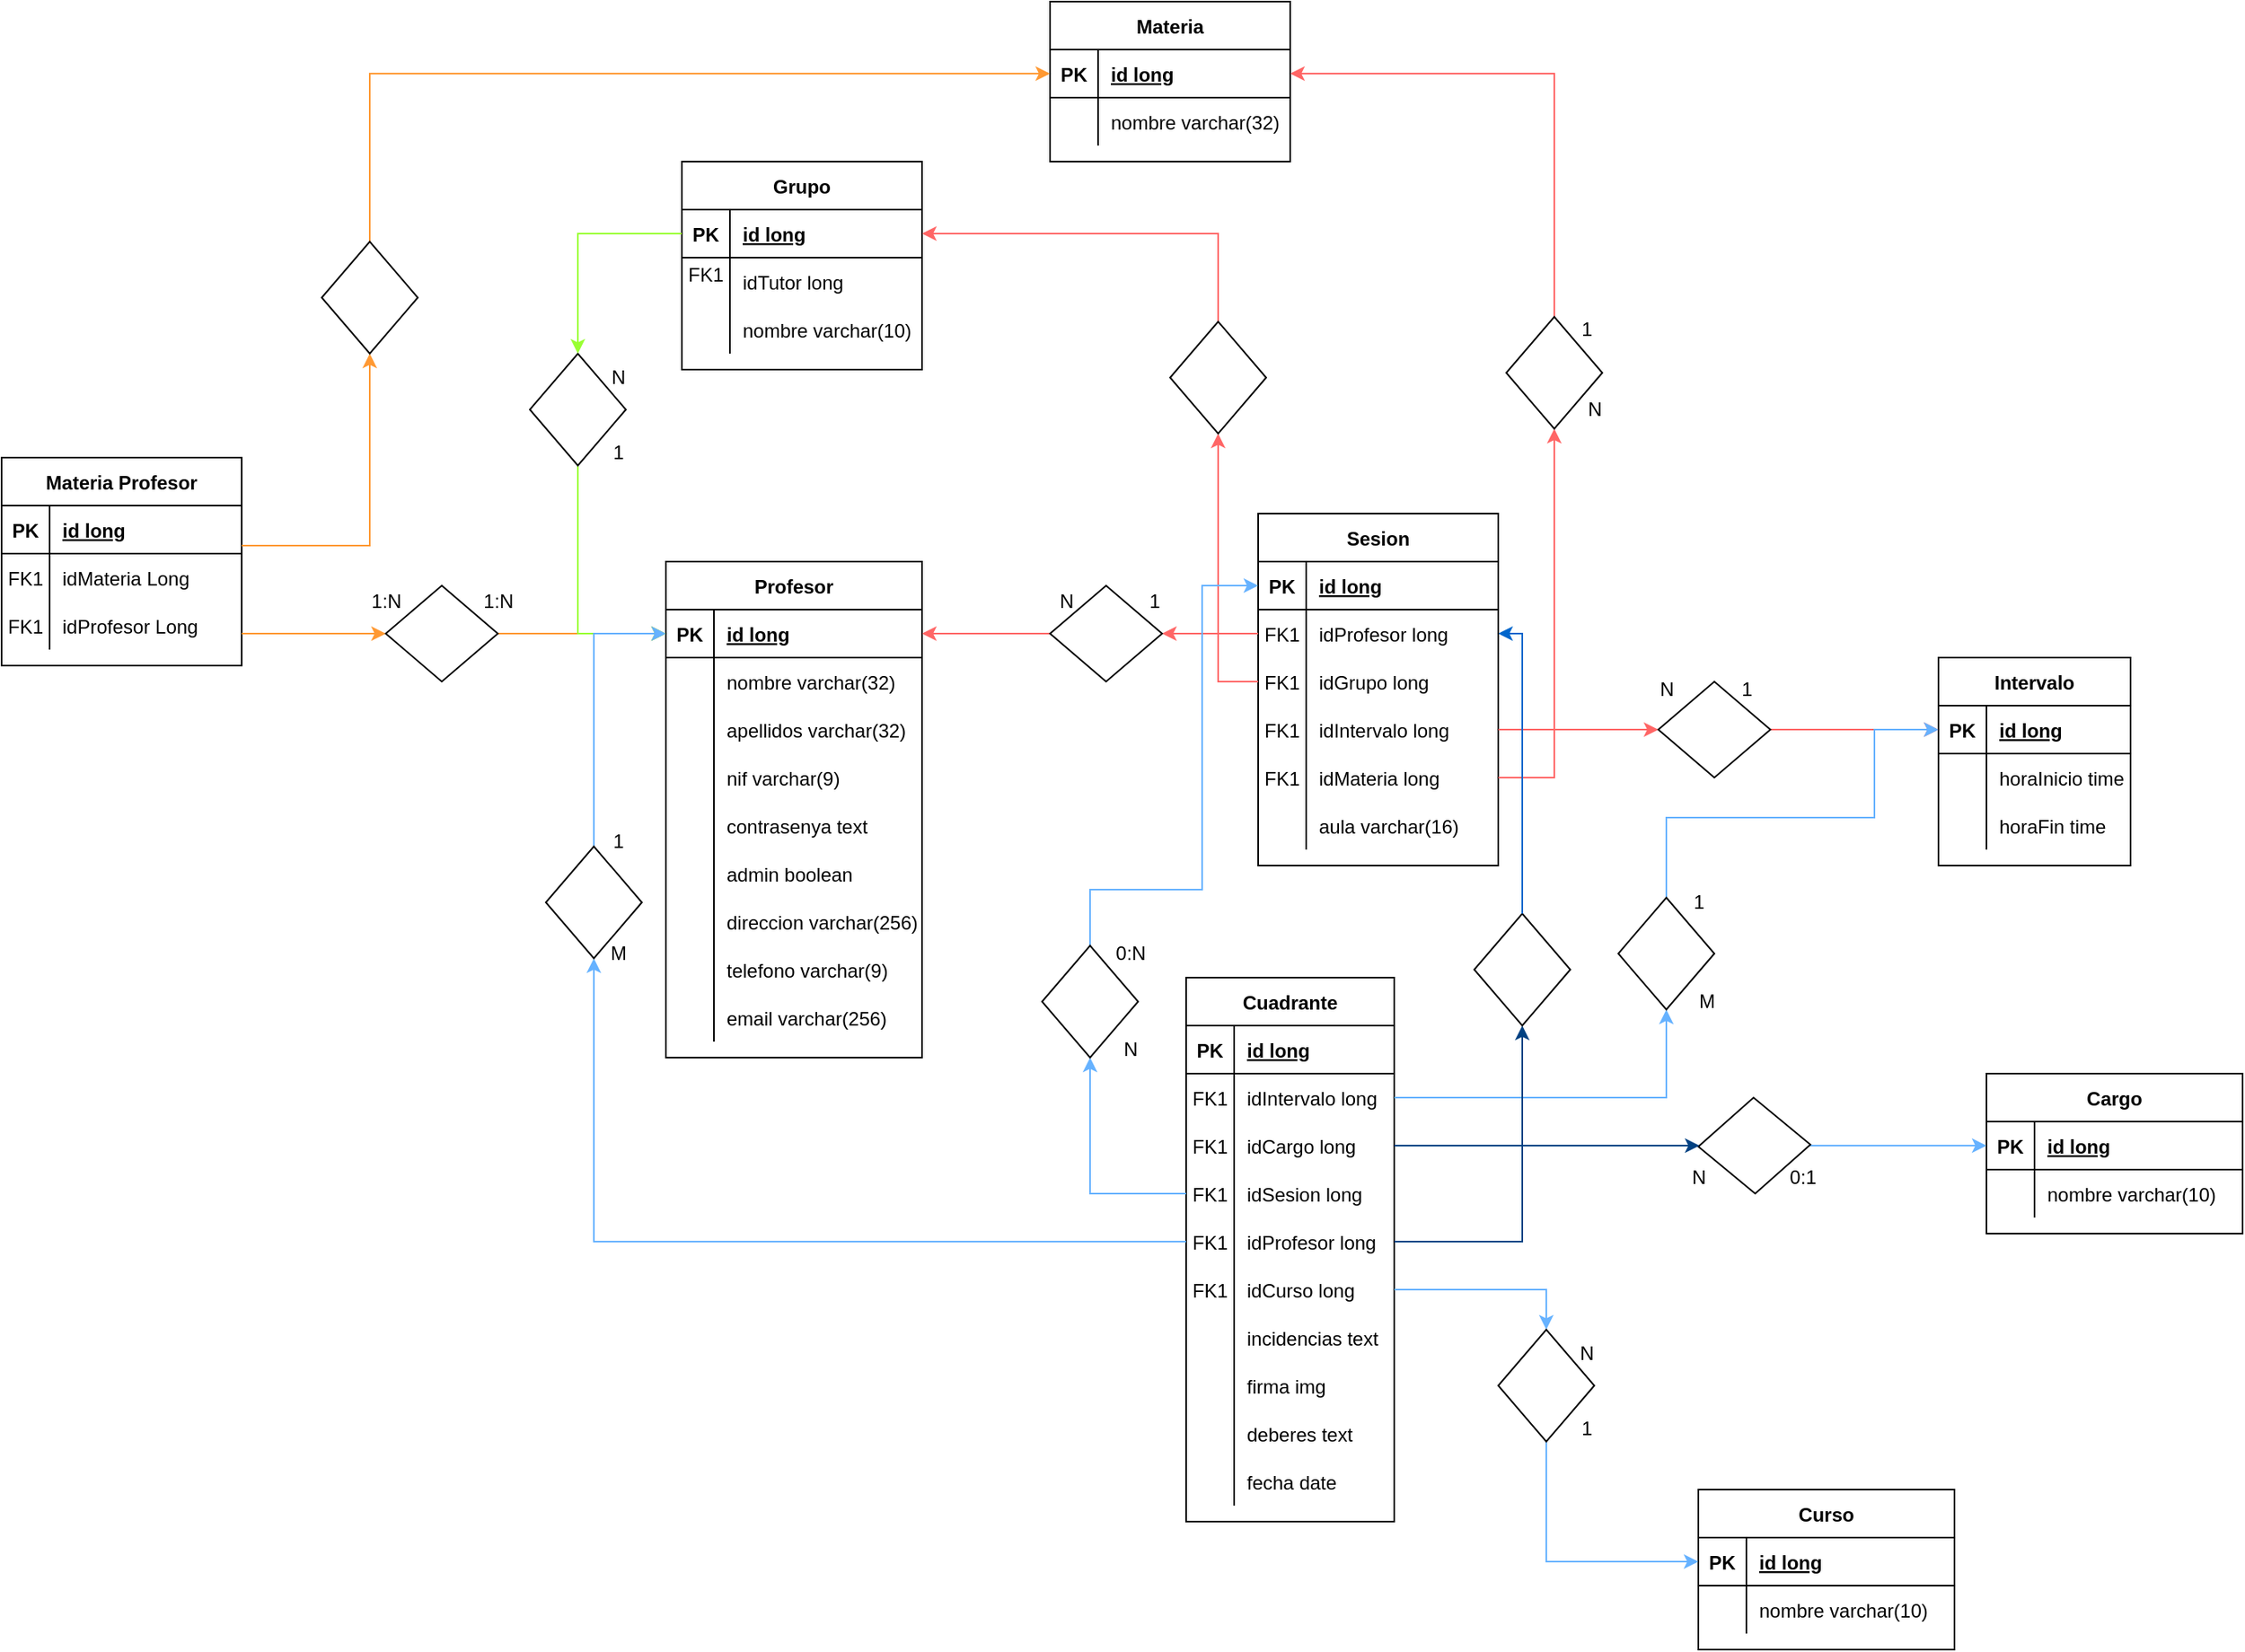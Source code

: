 <mxfile version="25.0.1">
  <diagram id="R2lEEEUBdFMjLlhIrx00" name="Page-1">
    <mxGraphModel dx="1525" dy="1464" grid="1" gridSize="10" guides="1" tooltips="1" connect="1" arrows="1" fold="1" page="1" pageScale="1" pageWidth="850" pageHeight="1100" math="0" shadow="0" extFonts="Permanent Marker^https://fonts.googleapis.com/css?family=Permanent+Marker">
      <root>
        <mxCell id="0" />
        <mxCell id="1" parent="0" />
        <mxCell id="C-vyLk0tnHw3VtMMgP7b-2" value="Cargo" style="shape=table;startSize=30;container=1;collapsible=1;childLayout=tableLayout;fixedRows=1;rowLines=0;fontStyle=1;align=center;resizeLast=1;" parent="1" vertex="1">
          <mxGeometry x="990" y="180" width="160" height="100" as="geometry" />
        </mxCell>
        <mxCell id="C-vyLk0tnHw3VtMMgP7b-3" value="" style="shape=partialRectangle;collapsible=0;dropTarget=0;pointerEvents=0;fillColor=none;points=[[0,0.5],[1,0.5]];portConstraint=eastwest;top=0;left=0;right=0;bottom=1;" parent="C-vyLk0tnHw3VtMMgP7b-2" vertex="1">
          <mxGeometry y="30" width="160" height="30" as="geometry" />
        </mxCell>
        <mxCell id="C-vyLk0tnHw3VtMMgP7b-4" value="PK" style="shape=partialRectangle;overflow=hidden;connectable=0;fillColor=none;top=0;left=0;bottom=0;right=0;fontStyle=1;" parent="C-vyLk0tnHw3VtMMgP7b-3" vertex="1">
          <mxGeometry width="30" height="30" as="geometry">
            <mxRectangle width="30" height="30" as="alternateBounds" />
          </mxGeometry>
        </mxCell>
        <mxCell id="C-vyLk0tnHw3VtMMgP7b-5" value="id long" style="shape=partialRectangle;overflow=hidden;connectable=0;fillColor=none;top=0;left=0;bottom=0;right=0;align=left;spacingLeft=6;fontStyle=5;" parent="C-vyLk0tnHw3VtMMgP7b-3" vertex="1">
          <mxGeometry x="30" width="130" height="30" as="geometry">
            <mxRectangle width="130" height="30" as="alternateBounds" />
          </mxGeometry>
        </mxCell>
        <mxCell id="C-vyLk0tnHw3VtMMgP7b-6" value="" style="shape=partialRectangle;collapsible=0;dropTarget=0;pointerEvents=0;fillColor=none;points=[[0,0.5],[1,0.5]];portConstraint=eastwest;top=0;left=0;right=0;bottom=0;" parent="C-vyLk0tnHw3VtMMgP7b-2" vertex="1">
          <mxGeometry y="60" width="160" height="30" as="geometry" />
        </mxCell>
        <mxCell id="C-vyLk0tnHw3VtMMgP7b-7" value="" style="shape=partialRectangle;overflow=hidden;connectable=0;fillColor=none;top=0;left=0;bottom=0;right=0;" parent="C-vyLk0tnHw3VtMMgP7b-6" vertex="1">
          <mxGeometry width="30" height="30" as="geometry">
            <mxRectangle width="30" height="30" as="alternateBounds" />
          </mxGeometry>
        </mxCell>
        <mxCell id="C-vyLk0tnHw3VtMMgP7b-8" value="nombre varchar(10)" style="shape=partialRectangle;overflow=hidden;connectable=0;fillColor=none;top=0;left=0;bottom=0;right=0;align=left;spacingLeft=6;" parent="C-vyLk0tnHw3VtMMgP7b-6" vertex="1">
          <mxGeometry x="30" width="130" height="30" as="geometry">
            <mxRectangle width="130" height="30" as="alternateBounds" />
          </mxGeometry>
        </mxCell>
        <mxCell id="g5F8rc-oqBEYYvra2aGh-3" value="Profesor" style="shape=table;startSize=30;container=1;collapsible=1;childLayout=tableLayout;fixedRows=1;rowLines=0;fontStyle=1;align=center;resizeLast=1;" parent="1" vertex="1">
          <mxGeometry x="165" y="-140" width="160" height="310" as="geometry" />
        </mxCell>
        <mxCell id="g5F8rc-oqBEYYvra2aGh-4" value="" style="shape=partialRectangle;collapsible=0;dropTarget=0;pointerEvents=0;fillColor=none;points=[[0,0.5],[1,0.5]];portConstraint=eastwest;top=0;left=0;right=0;bottom=1;" parent="g5F8rc-oqBEYYvra2aGh-3" vertex="1">
          <mxGeometry y="30" width="160" height="30" as="geometry" />
        </mxCell>
        <mxCell id="g5F8rc-oqBEYYvra2aGh-5" value="PK" style="shape=partialRectangle;overflow=hidden;connectable=0;fillColor=none;top=0;left=0;bottom=0;right=0;fontStyle=1;" parent="g5F8rc-oqBEYYvra2aGh-4" vertex="1">
          <mxGeometry width="30" height="30" as="geometry">
            <mxRectangle width="30" height="30" as="alternateBounds" />
          </mxGeometry>
        </mxCell>
        <mxCell id="g5F8rc-oqBEYYvra2aGh-6" value="id long" style="shape=partialRectangle;overflow=hidden;connectable=0;fillColor=none;top=0;left=0;bottom=0;right=0;align=left;spacingLeft=6;fontStyle=5;" parent="g5F8rc-oqBEYYvra2aGh-4" vertex="1">
          <mxGeometry x="30" width="130" height="30" as="geometry">
            <mxRectangle width="130" height="30" as="alternateBounds" />
          </mxGeometry>
        </mxCell>
        <mxCell id="g5F8rc-oqBEYYvra2aGh-7" value="" style="shape=partialRectangle;collapsible=0;dropTarget=0;pointerEvents=0;fillColor=none;points=[[0,0.5],[1,0.5]];portConstraint=eastwest;top=0;left=0;right=0;bottom=0;" parent="g5F8rc-oqBEYYvra2aGh-3" vertex="1">
          <mxGeometry y="60" width="160" height="30" as="geometry" />
        </mxCell>
        <mxCell id="g5F8rc-oqBEYYvra2aGh-8" value="" style="shape=partialRectangle;overflow=hidden;connectable=0;fillColor=none;top=0;left=0;bottom=0;right=0;" parent="g5F8rc-oqBEYYvra2aGh-7" vertex="1">
          <mxGeometry width="30" height="30" as="geometry">
            <mxRectangle width="30" height="30" as="alternateBounds" />
          </mxGeometry>
        </mxCell>
        <mxCell id="g5F8rc-oqBEYYvra2aGh-9" value="nombre varchar(32)" style="shape=partialRectangle;overflow=hidden;connectable=0;fillColor=none;top=0;left=0;bottom=0;right=0;align=left;spacingLeft=6;" parent="g5F8rc-oqBEYYvra2aGh-7" vertex="1">
          <mxGeometry x="30" width="130" height="30" as="geometry">
            <mxRectangle width="130" height="30" as="alternateBounds" />
          </mxGeometry>
        </mxCell>
        <mxCell id="g5F8rc-oqBEYYvra2aGh-27" value="" style="shape=partialRectangle;collapsible=0;dropTarget=0;pointerEvents=0;fillColor=none;points=[[0,0.5],[1,0.5]];portConstraint=eastwest;top=0;left=0;right=0;bottom=0;" parent="g5F8rc-oqBEYYvra2aGh-3" vertex="1">
          <mxGeometry y="90" width="160" height="30" as="geometry" />
        </mxCell>
        <mxCell id="g5F8rc-oqBEYYvra2aGh-28" value="" style="shape=partialRectangle;overflow=hidden;connectable=0;fillColor=none;top=0;left=0;bottom=0;right=0;" parent="g5F8rc-oqBEYYvra2aGh-27" vertex="1">
          <mxGeometry width="30" height="30" as="geometry">
            <mxRectangle width="30" height="30" as="alternateBounds" />
          </mxGeometry>
        </mxCell>
        <mxCell id="g5F8rc-oqBEYYvra2aGh-29" value="apellidos varchar(32)" style="shape=partialRectangle;overflow=hidden;connectable=0;fillColor=none;top=0;left=0;bottom=0;right=0;align=left;spacingLeft=6;" parent="g5F8rc-oqBEYYvra2aGh-27" vertex="1">
          <mxGeometry x="30" width="130" height="30" as="geometry">
            <mxRectangle width="130" height="30" as="alternateBounds" />
          </mxGeometry>
        </mxCell>
        <mxCell id="g5F8rc-oqBEYYvra2aGh-30" value="" style="shape=partialRectangle;collapsible=0;dropTarget=0;pointerEvents=0;fillColor=none;points=[[0,0.5],[1,0.5]];portConstraint=eastwest;top=0;left=0;right=0;bottom=0;" parent="g5F8rc-oqBEYYvra2aGh-3" vertex="1">
          <mxGeometry y="120" width="160" height="30" as="geometry" />
        </mxCell>
        <mxCell id="g5F8rc-oqBEYYvra2aGh-31" value="" style="shape=partialRectangle;overflow=hidden;connectable=0;fillColor=none;top=0;left=0;bottom=0;right=0;" parent="g5F8rc-oqBEYYvra2aGh-30" vertex="1">
          <mxGeometry width="30" height="30" as="geometry">
            <mxRectangle width="30" height="30" as="alternateBounds" />
          </mxGeometry>
        </mxCell>
        <mxCell id="g5F8rc-oqBEYYvra2aGh-32" value="nif varchar(9)" style="shape=partialRectangle;overflow=hidden;connectable=0;fillColor=none;top=0;left=0;bottom=0;right=0;align=left;spacingLeft=6;" parent="g5F8rc-oqBEYYvra2aGh-30" vertex="1">
          <mxGeometry x="30" width="130" height="30" as="geometry">
            <mxRectangle width="130" height="30" as="alternateBounds" />
          </mxGeometry>
        </mxCell>
        <mxCell id="g5F8rc-oqBEYYvra2aGh-87" value="" style="shape=partialRectangle;collapsible=0;dropTarget=0;pointerEvents=0;fillColor=none;points=[[0,0.5],[1,0.5]];portConstraint=eastwest;top=0;left=0;right=0;bottom=0;" parent="g5F8rc-oqBEYYvra2aGh-3" vertex="1">
          <mxGeometry y="150" width="160" height="30" as="geometry" />
        </mxCell>
        <mxCell id="g5F8rc-oqBEYYvra2aGh-88" value="" style="shape=partialRectangle;overflow=hidden;connectable=0;fillColor=none;top=0;left=0;bottom=0;right=0;" parent="g5F8rc-oqBEYYvra2aGh-87" vertex="1">
          <mxGeometry width="30" height="30" as="geometry">
            <mxRectangle width="30" height="30" as="alternateBounds" />
          </mxGeometry>
        </mxCell>
        <mxCell id="g5F8rc-oqBEYYvra2aGh-89" value="contrasenya text" style="shape=partialRectangle;overflow=hidden;connectable=0;fillColor=none;top=0;left=0;bottom=0;right=0;align=left;spacingLeft=6;" parent="g5F8rc-oqBEYYvra2aGh-87" vertex="1">
          <mxGeometry x="30" width="130" height="30" as="geometry">
            <mxRectangle width="130" height="30" as="alternateBounds" />
          </mxGeometry>
        </mxCell>
        <mxCell id="g5F8rc-oqBEYYvra2aGh-72" value="" style="shape=partialRectangle;collapsible=0;dropTarget=0;pointerEvents=0;fillColor=none;points=[[0,0.5],[1,0.5]];portConstraint=eastwest;top=0;left=0;right=0;bottom=0;" parent="g5F8rc-oqBEYYvra2aGh-3" vertex="1">
          <mxGeometry y="180" width="160" height="30" as="geometry" />
        </mxCell>
        <mxCell id="g5F8rc-oqBEYYvra2aGh-73" value="" style="shape=partialRectangle;overflow=hidden;connectable=0;fillColor=none;top=0;left=0;bottom=0;right=0;" parent="g5F8rc-oqBEYYvra2aGh-72" vertex="1">
          <mxGeometry width="30" height="30" as="geometry">
            <mxRectangle width="30" height="30" as="alternateBounds" />
          </mxGeometry>
        </mxCell>
        <mxCell id="g5F8rc-oqBEYYvra2aGh-74" value="admin boolean" style="shape=partialRectangle;overflow=hidden;connectable=0;fillColor=none;top=0;left=0;bottom=0;right=0;align=left;spacingLeft=6;" parent="g5F8rc-oqBEYYvra2aGh-72" vertex="1">
          <mxGeometry x="30" width="130" height="30" as="geometry">
            <mxRectangle width="130" height="30" as="alternateBounds" />
          </mxGeometry>
        </mxCell>
        <mxCell id="g5F8rc-oqBEYYvra2aGh-78" value="" style="shape=partialRectangle;collapsible=0;dropTarget=0;pointerEvents=0;fillColor=none;points=[[0,0.5],[1,0.5]];portConstraint=eastwest;top=0;left=0;right=0;bottom=0;" parent="g5F8rc-oqBEYYvra2aGh-3" vertex="1">
          <mxGeometry y="210" width="160" height="30" as="geometry" />
        </mxCell>
        <mxCell id="g5F8rc-oqBEYYvra2aGh-79" value="" style="shape=partialRectangle;overflow=hidden;connectable=0;fillColor=none;top=0;left=0;bottom=0;right=0;" parent="g5F8rc-oqBEYYvra2aGh-78" vertex="1">
          <mxGeometry width="30" height="30" as="geometry">
            <mxRectangle width="30" height="30" as="alternateBounds" />
          </mxGeometry>
        </mxCell>
        <mxCell id="g5F8rc-oqBEYYvra2aGh-80" value="direccion varchar(256)" style="shape=partialRectangle;overflow=hidden;connectable=0;fillColor=none;top=0;left=0;bottom=0;right=0;align=left;spacingLeft=6;" parent="g5F8rc-oqBEYYvra2aGh-78" vertex="1">
          <mxGeometry x="30" width="130" height="30" as="geometry">
            <mxRectangle width="130" height="30" as="alternateBounds" />
          </mxGeometry>
        </mxCell>
        <mxCell id="g5F8rc-oqBEYYvra2aGh-81" value="" style="shape=partialRectangle;collapsible=0;dropTarget=0;pointerEvents=0;fillColor=none;points=[[0,0.5],[1,0.5]];portConstraint=eastwest;top=0;left=0;right=0;bottom=0;" parent="g5F8rc-oqBEYYvra2aGh-3" vertex="1">
          <mxGeometry y="240" width="160" height="30" as="geometry" />
        </mxCell>
        <mxCell id="g5F8rc-oqBEYYvra2aGh-82" value="" style="shape=partialRectangle;overflow=hidden;connectable=0;fillColor=none;top=0;left=0;bottom=0;right=0;" parent="g5F8rc-oqBEYYvra2aGh-81" vertex="1">
          <mxGeometry width="30" height="30" as="geometry">
            <mxRectangle width="30" height="30" as="alternateBounds" />
          </mxGeometry>
        </mxCell>
        <mxCell id="g5F8rc-oqBEYYvra2aGh-83" value="telefono varchar(9)" style="shape=partialRectangle;overflow=hidden;connectable=0;fillColor=none;top=0;left=0;bottom=0;right=0;align=left;spacingLeft=6;" parent="g5F8rc-oqBEYYvra2aGh-81" vertex="1">
          <mxGeometry x="30" width="130" height="30" as="geometry">
            <mxRectangle width="130" height="30" as="alternateBounds" />
          </mxGeometry>
        </mxCell>
        <mxCell id="g5F8rc-oqBEYYvra2aGh-84" value="" style="shape=partialRectangle;collapsible=0;dropTarget=0;pointerEvents=0;fillColor=none;points=[[0,0.5],[1,0.5]];portConstraint=eastwest;top=0;left=0;right=0;bottom=0;" parent="g5F8rc-oqBEYYvra2aGh-3" vertex="1">
          <mxGeometry y="270" width="160" height="30" as="geometry" />
        </mxCell>
        <mxCell id="g5F8rc-oqBEYYvra2aGh-85" value="&#xa;" style="shape=partialRectangle;overflow=hidden;connectable=0;fillColor=none;top=0;left=0;bottom=0;right=0;" parent="g5F8rc-oqBEYYvra2aGh-84" vertex="1">
          <mxGeometry width="30" height="30" as="geometry">
            <mxRectangle width="30" height="30" as="alternateBounds" />
          </mxGeometry>
        </mxCell>
        <mxCell id="g5F8rc-oqBEYYvra2aGh-86" value="email varchar(256)" style="shape=partialRectangle;overflow=hidden;connectable=0;fillColor=none;top=0;left=0;bottom=0;right=0;align=left;spacingLeft=6;" parent="g5F8rc-oqBEYYvra2aGh-84" vertex="1">
          <mxGeometry x="30" width="130" height="30" as="geometry">
            <mxRectangle width="130" height="30" as="alternateBounds" />
          </mxGeometry>
        </mxCell>
        <mxCell id="g5F8rc-oqBEYYvra2aGh-90" value="Sesion" style="shape=table;startSize=30;container=1;collapsible=1;childLayout=tableLayout;fixedRows=1;rowLines=0;fontStyle=1;align=center;resizeLast=1;shadow=0;" parent="1" vertex="1">
          <mxGeometry x="535" y="-170" width="150" height="220" as="geometry" />
        </mxCell>
        <mxCell id="g5F8rc-oqBEYYvra2aGh-91" value="" style="shape=partialRectangle;collapsible=0;dropTarget=0;pointerEvents=0;fillColor=none;points=[[0,0.5],[1,0.5]];portConstraint=eastwest;top=0;left=0;right=0;bottom=1;" parent="g5F8rc-oqBEYYvra2aGh-90" vertex="1">
          <mxGeometry y="30" width="150" height="30" as="geometry" />
        </mxCell>
        <mxCell id="g5F8rc-oqBEYYvra2aGh-92" value="PK" style="shape=partialRectangle;overflow=hidden;connectable=0;fillColor=none;top=0;left=0;bottom=0;right=0;fontStyle=1;" parent="g5F8rc-oqBEYYvra2aGh-91" vertex="1">
          <mxGeometry width="30" height="30" as="geometry">
            <mxRectangle width="30" height="30" as="alternateBounds" />
          </mxGeometry>
        </mxCell>
        <mxCell id="g5F8rc-oqBEYYvra2aGh-93" value="id long" style="shape=partialRectangle;overflow=hidden;connectable=0;fillColor=none;top=0;left=0;bottom=0;right=0;align=left;spacingLeft=6;fontStyle=5;" parent="g5F8rc-oqBEYYvra2aGh-91" vertex="1">
          <mxGeometry x="30" width="120" height="30" as="geometry">
            <mxRectangle width="120" height="30" as="alternateBounds" />
          </mxGeometry>
        </mxCell>
        <mxCell id="g5F8rc-oqBEYYvra2aGh-94" value="" style="shape=partialRectangle;collapsible=0;dropTarget=0;pointerEvents=0;fillColor=none;points=[[0,0.5],[1,0.5]];portConstraint=eastwest;top=0;left=0;right=0;bottom=0;" parent="g5F8rc-oqBEYYvra2aGh-90" vertex="1">
          <mxGeometry y="60" width="150" height="30" as="geometry" />
        </mxCell>
        <mxCell id="g5F8rc-oqBEYYvra2aGh-95" value="FK1" style="shape=partialRectangle;overflow=hidden;connectable=0;fillColor=none;top=0;left=0;bottom=0;right=0;" parent="g5F8rc-oqBEYYvra2aGh-94" vertex="1">
          <mxGeometry width="30" height="30" as="geometry">
            <mxRectangle width="30" height="30" as="alternateBounds" />
          </mxGeometry>
        </mxCell>
        <mxCell id="g5F8rc-oqBEYYvra2aGh-96" value="idProfesor long" style="shape=partialRectangle;overflow=hidden;connectable=0;fillColor=none;top=0;left=0;bottom=0;right=0;align=left;spacingLeft=6;" parent="g5F8rc-oqBEYYvra2aGh-94" vertex="1">
          <mxGeometry x="30" width="120" height="30" as="geometry">
            <mxRectangle width="120" height="30" as="alternateBounds" />
          </mxGeometry>
        </mxCell>
        <mxCell id="g5F8rc-oqBEYYvra2aGh-121" value="" style="shape=partialRectangle;collapsible=0;dropTarget=0;pointerEvents=0;fillColor=none;points=[[0,0.5],[1,0.5]];portConstraint=eastwest;top=0;left=0;right=0;bottom=0;" parent="g5F8rc-oqBEYYvra2aGh-90" vertex="1">
          <mxGeometry y="90" width="150" height="30" as="geometry" />
        </mxCell>
        <mxCell id="g5F8rc-oqBEYYvra2aGh-122" value="FK1" style="shape=partialRectangle;overflow=hidden;connectable=0;fillColor=none;top=0;left=0;bottom=0;right=0;" parent="g5F8rc-oqBEYYvra2aGh-121" vertex="1">
          <mxGeometry width="30" height="30" as="geometry">
            <mxRectangle width="30" height="30" as="alternateBounds" />
          </mxGeometry>
        </mxCell>
        <mxCell id="g5F8rc-oqBEYYvra2aGh-123" value="idGrupo long" style="shape=partialRectangle;overflow=hidden;connectable=0;fillColor=none;top=0;left=0;bottom=0;right=0;align=left;spacingLeft=6;" parent="g5F8rc-oqBEYYvra2aGh-121" vertex="1">
          <mxGeometry x="30" width="120" height="30" as="geometry">
            <mxRectangle width="120" height="30" as="alternateBounds" />
          </mxGeometry>
        </mxCell>
        <mxCell id="g5F8rc-oqBEYYvra2aGh-124" value="" style="shape=partialRectangle;collapsible=0;dropTarget=0;pointerEvents=0;fillColor=none;points=[[0,0.5],[1,0.5]];portConstraint=eastwest;top=0;left=0;right=0;bottom=0;" parent="g5F8rc-oqBEYYvra2aGh-90" vertex="1">
          <mxGeometry y="120" width="150" height="30" as="geometry" />
        </mxCell>
        <mxCell id="g5F8rc-oqBEYYvra2aGh-125" value="FK1" style="shape=partialRectangle;overflow=hidden;connectable=0;fillColor=none;top=0;left=0;bottom=0;right=0;" parent="g5F8rc-oqBEYYvra2aGh-124" vertex="1">
          <mxGeometry width="30" height="30" as="geometry">
            <mxRectangle width="30" height="30" as="alternateBounds" />
          </mxGeometry>
        </mxCell>
        <mxCell id="g5F8rc-oqBEYYvra2aGh-126" value="idIntervalo long" style="shape=partialRectangle;overflow=hidden;connectable=0;fillColor=none;top=0;left=0;bottom=0;right=0;align=left;spacingLeft=6;" parent="g5F8rc-oqBEYYvra2aGh-124" vertex="1">
          <mxGeometry x="30" width="120" height="30" as="geometry">
            <mxRectangle width="120" height="30" as="alternateBounds" />
          </mxGeometry>
        </mxCell>
        <mxCell id="g5F8rc-oqBEYYvra2aGh-127" value="" style="shape=partialRectangle;collapsible=0;dropTarget=0;pointerEvents=0;fillColor=none;points=[[0,0.5],[1,0.5]];portConstraint=eastwest;top=0;left=0;right=0;bottom=0;" parent="g5F8rc-oqBEYYvra2aGh-90" vertex="1">
          <mxGeometry y="150" width="150" height="30" as="geometry" />
        </mxCell>
        <mxCell id="g5F8rc-oqBEYYvra2aGh-128" value="" style="shape=partialRectangle;overflow=hidden;connectable=0;fillColor=none;top=0;left=0;bottom=0;right=0;" parent="g5F8rc-oqBEYYvra2aGh-127" vertex="1">
          <mxGeometry width="30" height="30" as="geometry">
            <mxRectangle width="30" height="30" as="alternateBounds" />
          </mxGeometry>
        </mxCell>
        <mxCell id="g5F8rc-oqBEYYvra2aGh-129" value="idMateria long" style="shape=partialRectangle;overflow=hidden;connectable=0;fillColor=none;top=0;left=0;bottom=0;right=0;align=left;spacingLeft=6;" parent="g5F8rc-oqBEYYvra2aGh-127" vertex="1">
          <mxGeometry x="30" width="120" height="30" as="geometry">
            <mxRectangle width="120" height="30" as="alternateBounds" />
          </mxGeometry>
        </mxCell>
        <mxCell id="g5F8rc-oqBEYYvra2aGh-130" value="" style="shape=partialRectangle;collapsible=0;dropTarget=0;pointerEvents=0;fillColor=none;points=[[0,0.5],[1,0.5]];portConstraint=eastwest;top=0;left=0;right=0;bottom=0;" parent="g5F8rc-oqBEYYvra2aGh-90" vertex="1">
          <mxGeometry y="180" width="150" height="30" as="geometry" />
        </mxCell>
        <mxCell id="g5F8rc-oqBEYYvra2aGh-131" value="" style="shape=partialRectangle;overflow=hidden;connectable=0;fillColor=none;top=0;left=0;bottom=0;right=0;" parent="g5F8rc-oqBEYYvra2aGh-130" vertex="1">
          <mxGeometry width="30" height="30" as="geometry">
            <mxRectangle width="30" height="30" as="alternateBounds" />
          </mxGeometry>
        </mxCell>
        <mxCell id="g5F8rc-oqBEYYvra2aGh-132" value="aula varchar(16)" style="shape=partialRectangle;overflow=hidden;connectable=0;fillColor=none;top=0;left=0;bottom=0;right=0;align=left;spacingLeft=6;" parent="g5F8rc-oqBEYYvra2aGh-130" vertex="1">
          <mxGeometry x="30" width="120" height="30" as="geometry">
            <mxRectangle width="120" height="30" as="alternateBounds" />
          </mxGeometry>
        </mxCell>
        <mxCell id="g5F8rc-oqBEYYvra2aGh-133" value="Grupo" style="shape=table;startSize=30;container=1;collapsible=1;childLayout=tableLayout;fixedRows=1;rowLines=0;fontStyle=1;align=center;resizeLast=1;" parent="1" vertex="1">
          <mxGeometry x="175" y="-390" width="150" height="130" as="geometry" />
        </mxCell>
        <mxCell id="g5F8rc-oqBEYYvra2aGh-134" value="" style="shape=partialRectangle;collapsible=0;dropTarget=0;pointerEvents=0;fillColor=none;points=[[0,0.5],[1,0.5]];portConstraint=eastwest;top=0;left=0;right=0;bottom=1;" parent="g5F8rc-oqBEYYvra2aGh-133" vertex="1">
          <mxGeometry y="30" width="150" height="30" as="geometry" />
        </mxCell>
        <mxCell id="g5F8rc-oqBEYYvra2aGh-135" value="PK" style="shape=partialRectangle;overflow=hidden;connectable=0;fillColor=none;top=0;left=0;bottom=0;right=0;fontStyle=1;" parent="g5F8rc-oqBEYYvra2aGh-134" vertex="1">
          <mxGeometry width="30" height="30" as="geometry">
            <mxRectangle width="30" height="30" as="alternateBounds" />
          </mxGeometry>
        </mxCell>
        <mxCell id="g5F8rc-oqBEYYvra2aGh-136" value="id long" style="shape=partialRectangle;overflow=hidden;connectable=0;fillColor=none;top=0;left=0;bottom=0;right=0;align=left;spacingLeft=6;fontStyle=5;" parent="g5F8rc-oqBEYYvra2aGh-134" vertex="1">
          <mxGeometry x="30" width="120" height="30" as="geometry">
            <mxRectangle width="120" height="30" as="alternateBounds" />
          </mxGeometry>
        </mxCell>
        <mxCell id="g5F8rc-oqBEYYvra2aGh-137" value="" style="shape=partialRectangle;collapsible=0;dropTarget=0;pointerEvents=0;fillColor=none;points=[[0,0.5],[1,0.5]];portConstraint=eastwest;top=0;left=0;right=0;bottom=0;" parent="g5F8rc-oqBEYYvra2aGh-133" vertex="1">
          <mxGeometry y="60" width="150" height="30" as="geometry" />
        </mxCell>
        <mxCell id="g5F8rc-oqBEYYvra2aGh-138" value="" style="shape=partialRectangle;overflow=hidden;connectable=0;fillColor=none;top=0;left=0;bottom=0;right=0;" parent="g5F8rc-oqBEYYvra2aGh-137" vertex="1">
          <mxGeometry width="30" height="30" as="geometry">
            <mxRectangle width="30" height="30" as="alternateBounds" />
          </mxGeometry>
        </mxCell>
        <mxCell id="g5F8rc-oqBEYYvra2aGh-139" value="idTutor long" style="shape=partialRectangle;overflow=hidden;connectable=0;fillColor=none;top=0;left=0;bottom=0;right=0;align=left;spacingLeft=6;" parent="g5F8rc-oqBEYYvra2aGh-137" vertex="1">
          <mxGeometry x="30" width="120" height="30" as="geometry">
            <mxRectangle width="120" height="30" as="alternateBounds" />
          </mxGeometry>
        </mxCell>
        <mxCell id="g5F8rc-oqBEYYvra2aGh-140" value="" style="shape=partialRectangle;collapsible=0;dropTarget=0;pointerEvents=0;fillColor=none;points=[[0,0.5],[1,0.5]];portConstraint=eastwest;top=0;left=0;right=0;bottom=0;" parent="g5F8rc-oqBEYYvra2aGh-133" vertex="1">
          <mxGeometry y="90" width="150" height="30" as="geometry" />
        </mxCell>
        <mxCell id="g5F8rc-oqBEYYvra2aGh-141" value="" style="shape=partialRectangle;overflow=hidden;connectable=0;fillColor=none;top=0;left=0;bottom=0;right=0;" parent="g5F8rc-oqBEYYvra2aGh-140" vertex="1">
          <mxGeometry width="30" height="30" as="geometry">
            <mxRectangle width="30" height="30" as="alternateBounds" />
          </mxGeometry>
        </mxCell>
        <mxCell id="g5F8rc-oqBEYYvra2aGh-142" value="nombre varchar(10)" style="shape=partialRectangle;overflow=hidden;connectable=0;fillColor=none;top=0;left=0;bottom=0;right=0;align=left;spacingLeft=6;" parent="g5F8rc-oqBEYYvra2aGh-140" vertex="1">
          <mxGeometry x="30" width="120" height="30" as="geometry">
            <mxRectangle width="120" height="30" as="alternateBounds" />
          </mxGeometry>
        </mxCell>
        <mxCell id="g5F8rc-oqBEYYvra2aGh-143" value="Intervalo" style="shape=table;startSize=30;container=1;collapsible=1;childLayout=tableLayout;fixedRows=1;rowLines=0;fontStyle=1;align=center;resizeLast=1;" parent="1" vertex="1">
          <mxGeometry x="960" y="-80" width="120" height="130" as="geometry" />
        </mxCell>
        <mxCell id="g5F8rc-oqBEYYvra2aGh-144" value="" style="shape=partialRectangle;collapsible=0;dropTarget=0;pointerEvents=0;fillColor=none;points=[[0,0.5],[1,0.5]];portConstraint=eastwest;top=0;left=0;right=0;bottom=1;" parent="g5F8rc-oqBEYYvra2aGh-143" vertex="1">
          <mxGeometry y="30" width="120" height="30" as="geometry" />
        </mxCell>
        <mxCell id="g5F8rc-oqBEYYvra2aGh-145" value="PK" style="shape=partialRectangle;overflow=hidden;connectable=0;fillColor=none;top=0;left=0;bottom=0;right=0;fontStyle=1;" parent="g5F8rc-oqBEYYvra2aGh-144" vertex="1">
          <mxGeometry width="30" height="30" as="geometry">
            <mxRectangle width="30" height="30" as="alternateBounds" />
          </mxGeometry>
        </mxCell>
        <mxCell id="g5F8rc-oqBEYYvra2aGh-146" value="id long" style="shape=partialRectangle;overflow=hidden;connectable=0;fillColor=none;top=0;left=0;bottom=0;right=0;align=left;spacingLeft=6;fontStyle=5;" parent="g5F8rc-oqBEYYvra2aGh-144" vertex="1">
          <mxGeometry x="30" width="90" height="30" as="geometry">
            <mxRectangle width="90" height="30" as="alternateBounds" />
          </mxGeometry>
        </mxCell>
        <mxCell id="g5F8rc-oqBEYYvra2aGh-147" value="" style="shape=partialRectangle;collapsible=0;dropTarget=0;pointerEvents=0;fillColor=none;points=[[0,0.5],[1,0.5]];portConstraint=eastwest;top=0;left=0;right=0;bottom=0;" parent="g5F8rc-oqBEYYvra2aGh-143" vertex="1">
          <mxGeometry y="60" width="120" height="30" as="geometry" />
        </mxCell>
        <mxCell id="g5F8rc-oqBEYYvra2aGh-148" value="" style="shape=partialRectangle;overflow=hidden;connectable=0;fillColor=none;top=0;left=0;bottom=0;right=0;" parent="g5F8rc-oqBEYYvra2aGh-147" vertex="1">
          <mxGeometry width="30" height="30" as="geometry">
            <mxRectangle width="30" height="30" as="alternateBounds" />
          </mxGeometry>
        </mxCell>
        <mxCell id="g5F8rc-oqBEYYvra2aGh-149" value="horaInicio time" style="shape=partialRectangle;overflow=hidden;connectable=0;fillColor=none;top=0;left=0;bottom=0;right=0;align=left;spacingLeft=6;" parent="g5F8rc-oqBEYYvra2aGh-147" vertex="1">
          <mxGeometry x="30" width="90" height="30" as="geometry">
            <mxRectangle width="90" height="30" as="alternateBounds" />
          </mxGeometry>
        </mxCell>
        <mxCell id="g5F8rc-oqBEYYvra2aGh-150" value="" style="shape=partialRectangle;collapsible=0;dropTarget=0;pointerEvents=0;fillColor=none;points=[[0,0.5],[1,0.5]];portConstraint=eastwest;top=0;left=0;right=0;bottom=0;" parent="g5F8rc-oqBEYYvra2aGh-143" vertex="1">
          <mxGeometry y="90" width="120" height="30" as="geometry" />
        </mxCell>
        <mxCell id="g5F8rc-oqBEYYvra2aGh-151" value="" style="shape=partialRectangle;overflow=hidden;connectable=0;fillColor=none;top=0;left=0;bottom=0;right=0;" parent="g5F8rc-oqBEYYvra2aGh-150" vertex="1">
          <mxGeometry width="30" height="30" as="geometry">
            <mxRectangle width="30" height="30" as="alternateBounds" />
          </mxGeometry>
        </mxCell>
        <mxCell id="g5F8rc-oqBEYYvra2aGh-152" value="horaFin time" style="shape=partialRectangle;overflow=hidden;connectable=0;fillColor=none;top=0;left=0;bottom=0;right=0;align=left;spacingLeft=6;" parent="g5F8rc-oqBEYYvra2aGh-150" vertex="1">
          <mxGeometry x="30" width="90" height="30" as="geometry">
            <mxRectangle width="90" height="30" as="alternateBounds" />
          </mxGeometry>
        </mxCell>
        <mxCell id="g5F8rc-oqBEYYvra2aGh-163" value="Cuadrante" style="shape=table;startSize=30;container=1;collapsible=1;childLayout=tableLayout;fixedRows=1;rowLines=0;fontStyle=1;align=center;resizeLast=1;" parent="1" vertex="1">
          <mxGeometry x="490" y="120" width="130" height="340" as="geometry" />
        </mxCell>
        <mxCell id="g5F8rc-oqBEYYvra2aGh-164" value="" style="shape=partialRectangle;collapsible=0;dropTarget=0;pointerEvents=0;fillColor=none;points=[[0,0.5],[1,0.5]];portConstraint=eastwest;top=0;left=0;right=0;bottom=1;" parent="g5F8rc-oqBEYYvra2aGh-163" vertex="1">
          <mxGeometry y="30" width="130" height="30" as="geometry" />
        </mxCell>
        <mxCell id="g5F8rc-oqBEYYvra2aGh-165" value="PK" style="shape=partialRectangle;overflow=hidden;connectable=0;fillColor=none;top=0;left=0;bottom=0;right=0;fontStyle=1;" parent="g5F8rc-oqBEYYvra2aGh-164" vertex="1">
          <mxGeometry width="30" height="30" as="geometry">
            <mxRectangle width="30" height="30" as="alternateBounds" />
          </mxGeometry>
        </mxCell>
        <mxCell id="g5F8rc-oqBEYYvra2aGh-166" value="id long" style="shape=partialRectangle;overflow=hidden;connectable=0;fillColor=none;top=0;left=0;bottom=0;right=0;align=left;spacingLeft=6;fontStyle=5;" parent="g5F8rc-oqBEYYvra2aGh-164" vertex="1">
          <mxGeometry x="30" width="100" height="30" as="geometry">
            <mxRectangle width="100" height="30" as="alternateBounds" />
          </mxGeometry>
        </mxCell>
        <mxCell id="g5F8rc-oqBEYYvra2aGh-167" value="" style="shape=partialRectangle;collapsible=0;dropTarget=0;pointerEvents=0;fillColor=none;points=[[0,0.5],[1,0.5]];portConstraint=eastwest;top=0;left=0;right=0;bottom=0;" parent="g5F8rc-oqBEYYvra2aGh-163" vertex="1">
          <mxGeometry y="60" width="130" height="30" as="geometry" />
        </mxCell>
        <mxCell id="g5F8rc-oqBEYYvra2aGh-168" value="FK1" style="shape=partialRectangle;overflow=hidden;connectable=0;fillColor=none;top=0;left=0;bottom=0;right=0;" parent="g5F8rc-oqBEYYvra2aGh-167" vertex="1">
          <mxGeometry width="30" height="30" as="geometry">
            <mxRectangle width="30" height="30" as="alternateBounds" />
          </mxGeometry>
        </mxCell>
        <mxCell id="g5F8rc-oqBEYYvra2aGh-169" value="idIntervalo long" style="shape=partialRectangle;overflow=hidden;connectable=0;fillColor=none;top=0;left=0;bottom=0;right=0;align=left;spacingLeft=6;" parent="g5F8rc-oqBEYYvra2aGh-167" vertex="1">
          <mxGeometry x="30" width="100" height="30" as="geometry">
            <mxRectangle width="100" height="30" as="alternateBounds" />
          </mxGeometry>
        </mxCell>
        <mxCell id="g5F8rc-oqBEYYvra2aGh-170" value="" style="shape=partialRectangle;collapsible=0;dropTarget=0;pointerEvents=0;fillColor=none;points=[[0,0.5],[1,0.5]];portConstraint=eastwest;top=0;left=0;right=0;bottom=0;" parent="g5F8rc-oqBEYYvra2aGh-163" vertex="1">
          <mxGeometry y="90" width="130" height="30" as="geometry" />
        </mxCell>
        <mxCell id="g5F8rc-oqBEYYvra2aGh-171" value="FK1" style="shape=partialRectangle;overflow=hidden;connectable=0;fillColor=none;top=0;left=0;bottom=0;right=0;" parent="g5F8rc-oqBEYYvra2aGh-170" vertex="1">
          <mxGeometry width="30" height="30" as="geometry">
            <mxRectangle width="30" height="30" as="alternateBounds" />
          </mxGeometry>
        </mxCell>
        <mxCell id="g5F8rc-oqBEYYvra2aGh-172" value="idCargo long" style="shape=partialRectangle;overflow=hidden;connectable=0;fillColor=none;top=0;left=0;bottom=0;right=0;align=left;spacingLeft=6;" parent="g5F8rc-oqBEYYvra2aGh-170" vertex="1">
          <mxGeometry x="30" width="100" height="30" as="geometry">
            <mxRectangle width="100" height="30" as="alternateBounds" />
          </mxGeometry>
        </mxCell>
        <mxCell id="cwLIUSjrmpmnWaTuvTXO-9" value="" style="shape=partialRectangle;collapsible=0;dropTarget=0;pointerEvents=0;fillColor=none;points=[[0,0.5],[1,0.5]];portConstraint=eastwest;top=0;left=0;right=0;bottom=0;" parent="g5F8rc-oqBEYYvra2aGh-163" vertex="1">
          <mxGeometry y="120" width="130" height="30" as="geometry" />
        </mxCell>
        <mxCell id="cwLIUSjrmpmnWaTuvTXO-10" value="FK1" style="shape=partialRectangle;overflow=hidden;connectable=0;fillColor=none;top=0;left=0;bottom=0;right=0;" parent="cwLIUSjrmpmnWaTuvTXO-9" vertex="1">
          <mxGeometry width="30" height="30" as="geometry">
            <mxRectangle width="30" height="30" as="alternateBounds" />
          </mxGeometry>
        </mxCell>
        <mxCell id="cwLIUSjrmpmnWaTuvTXO-11" value="idSesion long" style="shape=partialRectangle;overflow=hidden;connectable=0;fillColor=none;top=0;left=0;bottom=0;right=0;align=left;spacingLeft=6;" parent="cwLIUSjrmpmnWaTuvTXO-9" vertex="1">
          <mxGeometry x="30" width="100" height="30" as="geometry">
            <mxRectangle width="100" height="30" as="alternateBounds" />
          </mxGeometry>
        </mxCell>
        <mxCell id="g5F8rc-oqBEYYvra2aGh-173" value="" style="shape=partialRectangle;collapsible=0;dropTarget=0;pointerEvents=0;fillColor=none;points=[[0,0.5],[1,0.5]];portConstraint=eastwest;top=0;left=0;right=0;bottom=0;" parent="g5F8rc-oqBEYYvra2aGh-163" vertex="1">
          <mxGeometry y="150" width="130" height="30" as="geometry" />
        </mxCell>
        <mxCell id="g5F8rc-oqBEYYvra2aGh-174" value="FK1" style="shape=partialRectangle;overflow=hidden;connectable=0;fillColor=none;top=0;left=0;bottom=0;right=0;" parent="g5F8rc-oqBEYYvra2aGh-173" vertex="1">
          <mxGeometry width="30" height="30" as="geometry">
            <mxRectangle width="30" height="30" as="alternateBounds" />
          </mxGeometry>
        </mxCell>
        <mxCell id="g5F8rc-oqBEYYvra2aGh-175" value="idProfesor long" style="shape=partialRectangle;overflow=hidden;connectable=0;fillColor=none;top=0;left=0;bottom=0;right=0;align=left;spacingLeft=6;" parent="g5F8rc-oqBEYYvra2aGh-173" vertex="1">
          <mxGeometry x="30" width="100" height="30" as="geometry">
            <mxRectangle width="100" height="30" as="alternateBounds" />
          </mxGeometry>
        </mxCell>
        <mxCell id="g5F8rc-oqBEYYvra2aGh-176" value="" style="shape=partialRectangle;collapsible=0;dropTarget=0;pointerEvents=0;fillColor=none;points=[[0,0.5],[1,0.5]];portConstraint=eastwest;top=0;left=0;right=0;bottom=0;" parent="g5F8rc-oqBEYYvra2aGh-163" vertex="1">
          <mxGeometry y="180" width="130" height="30" as="geometry" />
        </mxCell>
        <mxCell id="g5F8rc-oqBEYYvra2aGh-177" value="FK1" style="shape=partialRectangle;overflow=hidden;connectable=0;fillColor=none;top=0;left=0;bottom=0;right=0;" parent="g5F8rc-oqBEYYvra2aGh-176" vertex="1">
          <mxGeometry width="30" height="30" as="geometry">
            <mxRectangle width="30" height="30" as="alternateBounds" />
          </mxGeometry>
        </mxCell>
        <mxCell id="g5F8rc-oqBEYYvra2aGh-178" value="idCurso long" style="shape=partialRectangle;overflow=hidden;connectable=0;fillColor=none;top=0;left=0;bottom=0;right=0;align=left;spacingLeft=6;" parent="g5F8rc-oqBEYYvra2aGh-176" vertex="1">
          <mxGeometry x="30" width="100" height="30" as="geometry">
            <mxRectangle width="100" height="30" as="alternateBounds" />
          </mxGeometry>
        </mxCell>
        <mxCell id="g5F8rc-oqBEYYvra2aGh-179" value="" style="shape=partialRectangle;collapsible=0;dropTarget=0;pointerEvents=0;fillColor=none;points=[[0,0.5],[1,0.5]];portConstraint=eastwest;top=0;left=0;right=0;bottom=0;" parent="g5F8rc-oqBEYYvra2aGh-163" vertex="1">
          <mxGeometry y="210" width="130" height="30" as="geometry" />
        </mxCell>
        <mxCell id="g5F8rc-oqBEYYvra2aGh-180" value="" style="shape=partialRectangle;overflow=hidden;connectable=0;fillColor=none;top=0;left=0;bottom=0;right=0;" parent="g5F8rc-oqBEYYvra2aGh-179" vertex="1">
          <mxGeometry width="30" height="30" as="geometry">
            <mxRectangle width="30" height="30" as="alternateBounds" />
          </mxGeometry>
        </mxCell>
        <mxCell id="g5F8rc-oqBEYYvra2aGh-181" value="incidencias text" style="shape=partialRectangle;overflow=hidden;connectable=0;fillColor=none;top=0;left=0;bottom=0;right=0;align=left;spacingLeft=6;" parent="g5F8rc-oqBEYYvra2aGh-179" vertex="1">
          <mxGeometry x="30" width="100" height="30" as="geometry">
            <mxRectangle width="100" height="30" as="alternateBounds" />
          </mxGeometry>
        </mxCell>
        <mxCell id="HThyg4S1RtCJ4hP8DUUW-1" value="" style="shape=partialRectangle;collapsible=0;dropTarget=0;pointerEvents=0;fillColor=none;points=[[0,0.5],[1,0.5]];portConstraint=eastwest;top=0;left=0;right=0;bottom=0;" parent="g5F8rc-oqBEYYvra2aGh-163" vertex="1">
          <mxGeometry y="240" width="130" height="30" as="geometry" />
        </mxCell>
        <mxCell id="HThyg4S1RtCJ4hP8DUUW-2" value="" style="shape=partialRectangle;overflow=hidden;connectable=0;fillColor=none;top=0;left=0;bottom=0;right=0;" parent="HThyg4S1RtCJ4hP8DUUW-1" vertex="1">
          <mxGeometry width="30" height="30" as="geometry">
            <mxRectangle width="30" height="30" as="alternateBounds" />
          </mxGeometry>
        </mxCell>
        <mxCell id="HThyg4S1RtCJ4hP8DUUW-3" value="firma img" style="shape=partialRectangle;overflow=hidden;connectable=0;fillColor=none;top=0;left=0;bottom=0;right=0;align=left;spacingLeft=6;" parent="HThyg4S1RtCJ4hP8DUUW-1" vertex="1">
          <mxGeometry x="30" width="100" height="30" as="geometry">
            <mxRectangle width="100" height="30" as="alternateBounds" />
          </mxGeometry>
        </mxCell>
        <mxCell id="g5F8rc-oqBEYYvra2aGh-182" value="" style="shape=partialRectangle;collapsible=0;dropTarget=0;pointerEvents=0;fillColor=none;points=[[0,0.5],[1,0.5]];portConstraint=eastwest;top=0;left=0;right=0;bottom=0;" parent="g5F8rc-oqBEYYvra2aGh-163" vertex="1">
          <mxGeometry y="270" width="130" height="30" as="geometry" />
        </mxCell>
        <mxCell id="g5F8rc-oqBEYYvra2aGh-183" value="" style="shape=partialRectangle;overflow=hidden;connectable=0;fillColor=none;top=0;left=0;bottom=0;right=0;" parent="g5F8rc-oqBEYYvra2aGh-182" vertex="1">
          <mxGeometry width="30" height="30" as="geometry">
            <mxRectangle width="30" height="30" as="alternateBounds" />
          </mxGeometry>
        </mxCell>
        <mxCell id="g5F8rc-oqBEYYvra2aGh-184" value="deberes text" style="shape=partialRectangle;overflow=hidden;connectable=0;fillColor=none;top=0;left=0;bottom=0;right=0;align=left;spacingLeft=6;" parent="g5F8rc-oqBEYYvra2aGh-182" vertex="1">
          <mxGeometry x="30" width="100" height="30" as="geometry">
            <mxRectangle width="100" height="30" as="alternateBounds" />
          </mxGeometry>
        </mxCell>
        <mxCell id="g5F8rc-oqBEYYvra2aGh-185" value="" style="shape=partialRectangle;collapsible=0;dropTarget=0;pointerEvents=0;fillColor=none;points=[[0,0.5],[1,0.5]];portConstraint=eastwest;top=0;left=0;right=0;bottom=0;" parent="g5F8rc-oqBEYYvra2aGh-163" vertex="1">
          <mxGeometry y="300" width="130" height="30" as="geometry" />
        </mxCell>
        <mxCell id="g5F8rc-oqBEYYvra2aGh-186" value="" style="shape=partialRectangle;overflow=hidden;connectable=0;fillColor=none;top=0;left=0;bottom=0;right=0;" parent="g5F8rc-oqBEYYvra2aGh-185" vertex="1">
          <mxGeometry width="30" height="30" as="geometry">
            <mxRectangle width="30" height="30" as="alternateBounds" />
          </mxGeometry>
        </mxCell>
        <mxCell id="g5F8rc-oqBEYYvra2aGh-187" value="fecha date" style="shape=partialRectangle;overflow=hidden;connectable=0;fillColor=none;top=0;left=0;bottom=0;right=0;align=left;spacingLeft=6;" parent="g5F8rc-oqBEYYvra2aGh-185" vertex="1">
          <mxGeometry x="30" width="100" height="30" as="geometry">
            <mxRectangle width="100" height="30" as="alternateBounds" />
          </mxGeometry>
        </mxCell>
        <mxCell id="g5F8rc-oqBEYYvra2aGh-332" value="1" style="text;html=1;align=center;verticalAlign=middle;resizable=0;points=[];autosize=1;strokeColor=none;fillColor=none;" parent="1" vertex="1">
          <mxGeometry x="120" y="20" width="30" height="30" as="geometry" />
        </mxCell>
        <mxCell id="g5F8rc-oqBEYYvra2aGh-333" value="M" style="text;html=1;align=center;verticalAlign=middle;resizable=0;points=[];autosize=1;strokeColor=none;fillColor=none;" parent="1" vertex="1">
          <mxGeometry x="120" y="90" width="30" height="30" as="geometry" />
        </mxCell>
        <mxCell id="g5F8rc-oqBEYYvra2aGh-338" value="N" style="text;html=1;align=center;verticalAlign=middle;resizable=0;points=[];autosize=1;strokeColor=none;fillColor=none;" parent="1" vertex="1">
          <mxGeometry x="400" y="-130" width="30" height="30" as="geometry" />
        </mxCell>
        <mxCell id="g5F8rc-oqBEYYvra2aGh-339" value="1" style="text;html=1;align=center;verticalAlign=middle;resizable=0;points=[];autosize=1;strokeColor=none;fillColor=none;" parent="1" vertex="1">
          <mxGeometry x="455" y="-130" width="30" height="30" as="geometry" />
        </mxCell>
        <mxCell id="g5F8rc-oqBEYYvra2aGh-341" value="N" style="text;html=1;align=center;verticalAlign=middle;resizable=0;points=[];autosize=1;strokeColor=none;fillColor=none;" parent="1" vertex="1">
          <mxGeometry x="440" y="150" width="30" height="30" as="geometry" />
        </mxCell>
        <mxCell id="g5F8rc-oqBEYYvra2aGh-342" value="0:N" style="text;html=1;align=center;verticalAlign=middle;resizable=0;points=[];autosize=1;strokeColor=none;fillColor=none;" parent="1" vertex="1">
          <mxGeometry x="435" y="90" width="40" height="30" as="geometry" />
        </mxCell>
        <mxCell id="g5F8rc-oqBEYYvra2aGh-348" value="1" style="text;html=1;align=center;verticalAlign=middle;resizable=0;points=[];autosize=1;strokeColor=none;fillColor=none;" parent="1" vertex="1">
          <mxGeometry x="795" y="58" width="30" height="30" as="geometry" />
        </mxCell>
        <mxCell id="g5F8rc-oqBEYYvra2aGh-349" value="M" style="text;html=1;align=center;verticalAlign=middle;resizable=0;points=[];autosize=1;strokeColor=none;fillColor=none;" parent="1" vertex="1">
          <mxGeometry x="800" y="120" width="30" height="30" as="geometry" />
        </mxCell>
        <mxCell id="g5F8rc-oqBEYYvra2aGh-351" value="N" style="text;html=1;align=center;verticalAlign=middle;resizable=0;points=[];autosize=1;strokeColor=none;fillColor=none;" parent="1" vertex="1">
          <mxGeometry x="795" y="230" width="30" height="30" as="geometry" />
        </mxCell>
        <mxCell id="g5F8rc-oqBEYYvra2aGh-352" value="0:1" style="text;html=1;align=center;verticalAlign=middle;resizable=0;points=[];autosize=1;strokeColor=none;fillColor=none;" parent="1" vertex="1">
          <mxGeometry x="855" y="230" width="40" height="30" as="geometry" />
        </mxCell>
        <mxCell id="g5F8rc-oqBEYYvra2aGh-355" value="N" style="text;html=1;align=center;verticalAlign=middle;resizable=0;points=[];autosize=1;strokeColor=none;fillColor=none;" parent="1" vertex="1">
          <mxGeometry x="120" y="-270" width="30" height="30" as="geometry" />
        </mxCell>
        <mxCell id="g5F8rc-oqBEYYvra2aGh-356" value="1" style="text;html=1;align=center;verticalAlign=middle;resizable=0;points=[];autosize=1;strokeColor=none;fillColor=none;rotation=0;" parent="1" vertex="1">
          <mxGeometry x="120" y="-223" width="30" height="30" as="geometry" />
        </mxCell>
        <mxCell id="g5F8rc-oqBEYYvra2aGh-358" value="N" style="text;html=1;align=center;verticalAlign=middle;resizable=0;points=[];autosize=1;strokeColor=none;fillColor=none;" parent="1" vertex="1">
          <mxGeometry x="775" y="-75" width="30" height="30" as="geometry" />
        </mxCell>
        <mxCell id="g5F8rc-oqBEYYvra2aGh-359" value="1" style="text;html=1;align=center;verticalAlign=middle;resizable=0;points=[];autosize=1;strokeColor=none;fillColor=none;" parent="1" vertex="1">
          <mxGeometry x="825" y="-75" width="30" height="30" as="geometry" />
        </mxCell>
        <mxCell id="cwLIUSjrmpmnWaTuvTXO-1" value="Curso" style="shape=table;startSize=30;container=1;collapsible=1;childLayout=tableLayout;fixedRows=1;rowLines=0;fontStyle=1;align=center;resizeLast=1;" parent="1" vertex="1">
          <mxGeometry x="810" y="440" width="160" height="100" as="geometry" />
        </mxCell>
        <mxCell id="cwLIUSjrmpmnWaTuvTXO-2" value="" style="shape=partialRectangle;collapsible=0;dropTarget=0;pointerEvents=0;fillColor=none;points=[[0,0.5],[1,0.5]];portConstraint=eastwest;top=0;left=0;right=0;bottom=1;" parent="cwLIUSjrmpmnWaTuvTXO-1" vertex="1">
          <mxGeometry y="30" width="160" height="30" as="geometry" />
        </mxCell>
        <mxCell id="cwLIUSjrmpmnWaTuvTXO-3" value="PK" style="shape=partialRectangle;overflow=hidden;connectable=0;fillColor=none;top=0;left=0;bottom=0;right=0;fontStyle=1;" parent="cwLIUSjrmpmnWaTuvTXO-2" vertex="1">
          <mxGeometry width="30" height="30" as="geometry">
            <mxRectangle width="30" height="30" as="alternateBounds" />
          </mxGeometry>
        </mxCell>
        <mxCell id="cwLIUSjrmpmnWaTuvTXO-4" value="id long" style="shape=partialRectangle;overflow=hidden;connectable=0;fillColor=none;top=0;left=0;bottom=0;right=0;align=left;spacingLeft=6;fontStyle=5;" parent="cwLIUSjrmpmnWaTuvTXO-2" vertex="1">
          <mxGeometry x="30" width="130" height="30" as="geometry">
            <mxRectangle width="130" height="30" as="alternateBounds" />
          </mxGeometry>
        </mxCell>
        <mxCell id="cwLIUSjrmpmnWaTuvTXO-5" value="" style="shape=partialRectangle;collapsible=0;dropTarget=0;pointerEvents=0;fillColor=none;points=[[0,0.5],[1,0.5]];portConstraint=eastwest;top=0;left=0;right=0;bottom=0;" parent="cwLIUSjrmpmnWaTuvTXO-1" vertex="1">
          <mxGeometry y="60" width="160" height="30" as="geometry" />
        </mxCell>
        <mxCell id="cwLIUSjrmpmnWaTuvTXO-6" value="" style="shape=partialRectangle;overflow=hidden;connectable=0;fillColor=none;top=0;left=0;bottom=0;right=0;" parent="cwLIUSjrmpmnWaTuvTXO-5" vertex="1">
          <mxGeometry width="30" height="30" as="geometry">
            <mxRectangle width="30" height="30" as="alternateBounds" />
          </mxGeometry>
        </mxCell>
        <mxCell id="cwLIUSjrmpmnWaTuvTXO-7" value="nombre varchar(10)" style="shape=partialRectangle;overflow=hidden;connectable=0;fillColor=none;top=0;left=0;bottom=0;right=0;align=left;spacingLeft=6;" parent="cwLIUSjrmpmnWaTuvTXO-5" vertex="1">
          <mxGeometry x="30" width="130" height="30" as="geometry">
            <mxRectangle width="130" height="30" as="alternateBounds" />
          </mxGeometry>
        </mxCell>
        <mxCell id="cwLIUSjrmpmnWaTuvTXO-14" value="N" style="text;html=1;align=center;verticalAlign=middle;resizable=0;points=[];autosize=1;strokeColor=none;fillColor=none;" parent="1" vertex="1">
          <mxGeometry x="725" y="340" width="30" height="30" as="geometry" />
        </mxCell>
        <mxCell id="cwLIUSjrmpmnWaTuvTXO-15" value="1" style="text;html=1;align=center;verticalAlign=middle;resizable=0;points=[];autosize=1;strokeColor=none;fillColor=none;" parent="1" vertex="1">
          <mxGeometry x="725" y="387" width="30" height="30" as="geometry" />
        </mxCell>
        <mxCell id="cwLIUSjrmpmnWaTuvTXO-16" value="Materia" style="shape=table;startSize=30;container=1;collapsible=1;childLayout=tableLayout;fixedRows=1;rowLines=0;fontStyle=1;align=center;resizeLast=1;" parent="1" vertex="1">
          <mxGeometry x="405" y="-490" width="150" height="100" as="geometry" />
        </mxCell>
        <mxCell id="cwLIUSjrmpmnWaTuvTXO-17" value="" style="shape=partialRectangle;collapsible=0;dropTarget=0;pointerEvents=0;fillColor=none;points=[[0,0.5],[1,0.5]];portConstraint=eastwest;top=0;left=0;right=0;bottom=1;" parent="cwLIUSjrmpmnWaTuvTXO-16" vertex="1">
          <mxGeometry y="30" width="150" height="30" as="geometry" />
        </mxCell>
        <mxCell id="cwLIUSjrmpmnWaTuvTXO-18" value="PK" style="shape=partialRectangle;overflow=hidden;connectable=0;fillColor=none;top=0;left=0;bottom=0;right=0;fontStyle=1;" parent="cwLIUSjrmpmnWaTuvTXO-17" vertex="1">
          <mxGeometry width="30" height="30" as="geometry">
            <mxRectangle width="30" height="30" as="alternateBounds" />
          </mxGeometry>
        </mxCell>
        <mxCell id="cwLIUSjrmpmnWaTuvTXO-19" value="id long" style="shape=partialRectangle;overflow=hidden;connectable=0;fillColor=none;top=0;left=0;bottom=0;right=0;align=left;spacingLeft=6;fontStyle=5;" parent="cwLIUSjrmpmnWaTuvTXO-17" vertex="1">
          <mxGeometry x="30" width="120" height="30" as="geometry">
            <mxRectangle width="120" height="30" as="alternateBounds" />
          </mxGeometry>
        </mxCell>
        <mxCell id="cwLIUSjrmpmnWaTuvTXO-20" value="" style="shape=partialRectangle;collapsible=0;dropTarget=0;pointerEvents=0;fillColor=none;points=[[0,0.5],[1,0.5]];portConstraint=eastwest;top=0;left=0;right=0;bottom=0;" parent="cwLIUSjrmpmnWaTuvTXO-16" vertex="1">
          <mxGeometry y="60" width="150" height="30" as="geometry" />
        </mxCell>
        <mxCell id="cwLIUSjrmpmnWaTuvTXO-21" value="" style="shape=partialRectangle;overflow=hidden;connectable=0;fillColor=none;top=0;left=0;bottom=0;right=0;" parent="cwLIUSjrmpmnWaTuvTXO-20" vertex="1">
          <mxGeometry width="30" height="30" as="geometry">
            <mxRectangle width="30" height="30" as="alternateBounds" />
          </mxGeometry>
        </mxCell>
        <mxCell id="cwLIUSjrmpmnWaTuvTXO-22" value="nombre varchar(32)" style="shape=partialRectangle;overflow=hidden;connectable=0;fillColor=none;top=0;left=0;bottom=0;right=0;align=left;spacingLeft=6;" parent="cwLIUSjrmpmnWaTuvTXO-20" vertex="1">
          <mxGeometry x="30" width="120" height="30" as="geometry">
            <mxRectangle width="120" height="30" as="alternateBounds" />
          </mxGeometry>
        </mxCell>
        <mxCell id="cwLIUSjrmpmnWaTuvTXO-30" value="1" style="text;html=1;align=center;verticalAlign=middle;resizable=0;points=[];autosize=1;strokeColor=none;fillColor=none;" parent="1" vertex="1">
          <mxGeometry x="725" y="-300" width="30" height="30" as="geometry" />
        </mxCell>
        <mxCell id="cwLIUSjrmpmnWaTuvTXO-32" value="N" style="text;html=1;align=center;verticalAlign=middle;resizable=0;points=[];autosize=1;strokeColor=none;fillColor=none;" parent="1" vertex="1">
          <mxGeometry x="730" y="-250" width="30" height="30" as="geometry" />
        </mxCell>
        <mxCell id="cwLIUSjrmpmnWaTuvTXO-34" value="1:N" style="text;html=1;align=center;verticalAlign=middle;resizable=0;points=[];autosize=1;strokeColor=none;fillColor=none;" parent="1" vertex="1">
          <mxGeometry x="-30" y="-130" width="40" height="30" as="geometry" />
        </mxCell>
        <mxCell id="cwLIUSjrmpmnWaTuvTXO-35" value="1:N" style="text;html=1;align=center;verticalAlign=middle;resizable=0;points=[];autosize=1;strokeColor=none;fillColor=none;rotation=0;" parent="1" vertex="1">
          <mxGeometry x="40" y="-130" width="40" height="30" as="geometry" />
        </mxCell>
        <mxCell id="ftNKyC2Gkm5xwkAKY4Yq-1" value="Materia Profesor" style="shape=table;startSize=30;container=1;collapsible=1;childLayout=tableLayout;fixedRows=1;rowLines=0;fontStyle=1;align=center;resizeLast=1;" vertex="1" parent="1">
          <mxGeometry x="-250" y="-205" width="150" height="130" as="geometry" />
        </mxCell>
        <mxCell id="ftNKyC2Gkm5xwkAKY4Yq-2" value="" style="shape=partialRectangle;collapsible=0;dropTarget=0;pointerEvents=0;fillColor=none;points=[[0,0.5],[1,0.5]];portConstraint=eastwest;top=0;left=0;right=0;bottom=1;" vertex="1" parent="ftNKyC2Gkm5xwkAKY4Yq-1">
          <mxGeometry y="30" width="150" height="30" as="geometry" />
        </mxCell>
        <mxCell id="ftNKyC2Gkm5xwkAKY4Yq-3" value="PK" style="shape=partialRectangle;overflow=hidden;connectable=0;fillColor=none;top=0;left=0;bottom=0;right=0;fontStyle=1;" vertex="1" parent="ftNKyC2Gkm5xwkAKY4Yq-2">
          <mxGeometry width="30" height="30" as="geometry">
            <mxRectangle width="30" height="30" as="alternateBounds" />
          </mxGeometry>
        </mxCell>
        <mxCell id="ftNKyC2Gkm5xwkAKY4Yq-4" value="id long" style="shape=partialRectangle;overflow=hidden;connectable=0;fillColor=none;top=0;left=0;bottom=0;right=0;align=left;spacingLeft=6;fontStyle=5;" vertex="1" parent="ftNKyC2Gkm5xwkAKY4Yq-2">
          <mxGeometry x="30" width="120" height="30" as="geometry">
            <mxRectangle width="120" height="30" as="alternateBounds" />
          </mxGeometry>
        </mxCell>
        <mxCell id="ftNKyC2Gkm5xwkAKY4Yq-5" value="" style="shape=partialRectangle;collapsible=0;dropTarget=0;pointerEvents=0;fillColor=none;points=[[0,0.5],[1,0.5]];portConstraint=eastwest;top=0;left=0;right=0;bottom=0;" vertex="1" parent="ftNKyC2Gkm5xwkAKY4Yq-1">
          <mxGeometry y="60" width="150" height="30" as="geometry" />
        </mxCell>
        <mxCell id="ftNKyC2Gkm5xwkAKY4Yq-6" value="" style="shape=partialRectangle;overflow=hidden;connectable=0;fillColor=none;top=0;left=0;bottom=0;right=0;" vertex="1" parent="ftNKyC2Gkm5xwkAKY4Yq-5">
          <mxGeometry width="30" height="30" as="geometry">
            <mxRectangle width="30" height="30" as="alternateBounds" />
          </mxGeometry>
        </mxCell>
        <mxCell id="ftNKyC2Gkm5xwkAKY4Yq-7" value="idMateria Long" style="shape=partialRectangle;overflow=hidden;connectable=0;fillColor=none;top=0;left=0;bottom=0;right=0;align=left;spacingLeft=6;" vertex="1" parent="ftNKyC2Gkm5xwkAKY4Yq-5">
          <mxGeometry x="30" width="120" height="30" as="geometry">
            <mxRectangle width="120" height="30" as="alternateBounds" />
          </mxGeometry>
        </mxCell>
        <mxCell id="ftNKyC2Gkm5xwkAKY4Yq-9" value="" style="shape=partialRectangle;collapsible=0;dropTarget=0;pointerEvents=0;fillColor=none;points=[[0,0.5],[1,0.5]];portConstraint=eastwest;top=0;left=0;right=0;bottom=0;" vertex="1" parent="ftNKyC2Gkm5xwkAKY4Yq-1">
          <mxGeometry y="90" width="150" height="30" as="geometry" />
        </mxCell>
        <mxCell id="ftNKyC2Gkm5xwkAKY4Yq-10" value="" style="shape=partialRectangle;overflow=hidden;connectable=0;fillColor=none;top=0;left=0;bottom=0;right=0;" vertex="1" parent="ftNKyC2Gkm5xwkAKY4Yq-9">
          <mxGeometry width="30" height="30" as="geometry">
            <mxRectangle width="30" height="30" as="alternateBounds" />
          </mxGeometry>
        </mxCell>
        <mxCell id="ftNKyC2Gkm5xwkAKY4Yq-11" value="idProfesor Long" style="shape=partialRectangle;overflow=hidden;connectable=0;fillColor=none;top=0;left=0;bottom=0;right=0;align=left;spacingLeft=6;" vertex="1" parent="ftNKyC2Gkm5xwkAKY4Yq-9">
          <mxGeometry x="30" width="120" height="30" as="geometry">
            <mxRectangle width="120" height="30" as="alternateBounds" />
          </mxGeometry>
        </mxCell>
        <mxCell id="ftNKyC2Gkm5xwkAKY4Yq-12" value="" style="endArrow=classic;html=1;rounded=0;edgeStyle=orthogonalEdgeStyle;strokeColor=#FF9933;" edge="1" parent="1" source="ftNKyC2Gkm5xwkAKY4Yq-16" target="g5F8rc-oqBEYYvra2aGh-4">
          <mxGeometry width="50" height="50" relative="1" as="geometry">
            <mxPoint x="-35" y="-87" as="sourcePoint" />
            <mxPoint x="400" y="-190" as="targetPoint" />
          </mxGeometry>
        </mxCell>
        <mxCell id="ftNKyC2Gkm5xwkAKY4Yq-17" value="" style="endArrow=classic;html=1;rounded=0;edgeStyle=orthogonalEdgeStyle;strokeColor=#FF9933;" edge="1" parent="1" source="ftNKyC2Gkm5xwkAKY4Yq-9" target="ftNKyC2Gkm5xwkAKY4Yq-16">
          <mxGeometry width="50" height="50" relative="1" as="geometry">
            <mxPoint x="-100" y="-235" as="sourcePoint" />
            <mxPoint x="165" y="-95" as="targetPoint" />
            <Array as="points">
              <mxPoint x="-80" y="-95" />
              <mxPoint x="-80" y="-95" />
            </Array>
          </mxGeometry>
        </mxCell>
        <mxCell id="ftNKyC2Gkm5xwkAKY4Yq-16" value="" style="shape=rhombus;perimeter=rhombusPerimeter;whiteSpace=wrap;html=1;align=center;direction=west;fontColor=default;labelBackgroundColor=none;fillStyle=solid;fillColor=default;gradientColor=none;gradientDirection=east;rotation=-180;" vertex="1" parent="1">
          <mxGeometry x="-10" y="-125" width="70" height="60" as="geometry" />
        </mxCell>
        <mxCell id="ftNKyC2Gkm5xwkAKY4Yq-19" value="FK1" style="shape=partialRectangle;overflow=hidden;connectable=0;fillColor=none;top=0;left=0;bottom=0;right=0;" vertex="1" parent="1">
          <mxGeometry x="-250" y="-110" width="30" height="20" as="geometry">
            <mxRectangle width="30" height="30" as="alternateBounds" />
          </mxGeometry>
        </mxCell>
        <mxCell id="ftNKyC2Gkm5xwkAKY4Yq-20" value="FK1" style="shape=partialRectangle;overflow=hidden;connectable=0;fillColor=none;top=0;left=0;bottom=0;right=0;" vertex="1" parent="1">
          <mxGeometry x="-250" y="-140" width="30" height="20" as="geometry">
            <mxRectangle width="30" height="30" as="alternateBounds" />
          </mxGeometry>
        </mxCell>
        <mxCell id="ftNKyC2Gkm5xwkAKY4Yq-24" value="FK1" style="shape=partialRectangle;overflow=hidden;connectable=0;fillColor=none;top=0;left=0;bottom=0;right=0;" vertex="1" parent="1">
          <mxGeometry x="535" y="-20" width="30" height="30" as="geometry">
            <mxRectangle width="30" height="30" as="alternateBounds" />
          </mxGeometry>
        </mxCell>
        <mxCell id="ftNKyC2Gkm5xwkAKY4Yq-27" value="" style="endArrow=classic;html=1;rounded=0;edgeStyle=orthogonalEdgeStyle;exitX=0;exitY=0.5;exitDx=0;exitDy=0;strokeColor=#FF6666;" edge="1" parent="1" source="ftNKyC2Gkm5xwkAKY4Yq-29" target="cwLIUSjrmpmnWaTuvTXO-17">
          <mxGeometry width="50" height="50" relative="1" as="geometry">
            <mxPoint x="770" y="-330" as="sourcePoint" />
            <mxPoint x="870" y="-220" as="targetPoint" />
            <Array as="points" />
          </mxGeometry>
        </mxCell>
        <mxCell id="ftNKyC2Gkm5xwkAKY4Yq-30" value="" style="endArrow=classic;html=1;rounded=0;edgeStyle=orthogonalEdgeStyle;strokeColor=#FF6666;" edge="1" parent="1" source="g5F8rc-oqBEYYvra2aGh-127" target="ftNKyC2Gkm5xwkAKY4Yq-29">
          <mxGeometry width="50" height="50" relative="1" as="geometry">
            <mxPoint x="690" y="-55" as="sourcePoint" />
            <mxPoint x="540" y="-395" as="targetPoint" />
            <Array as="points">
              <mxPoint x="720" y="-5" />
            </Array>
          </mxGeometry>
        </mxCell>
        <mxCell id="ftNKyC2Gkm5xwkAKY4Yq-29" value="" style="shape=rhombus;perimeter=rhombusPerimeter;whiteSpace=wrap;html=1;align=center;direction=south;fontColor=default;labelBackgroundColor=none;fillStyle=solid;fillColor=default;gradientColor=none;gradientDirection=east;" vertex="1" parent="1">
          <mxGeometry x="690" y="-293" width="60" height="70" as="geometry" />
        </mxCell>
        <mxCell id="ftNKyC2Gkm5xwkAKY4Yq-36" value="" style="endArrow=classic;html=1;rounded=0;edgeStyle=orthogonalEdgeStyle;strokeColor=#FF9933;" edge="1" parent="1" source="ftNKyC2Gkm5xwkAKY4Yq-33" target="cwLIUSjrmpmnWaTuvTXO-17">
          <mxGeometry width="50" height="50" relative="1" as="geometry">
            <mxPoint x="260" y="-260" as="sourcePoint" />
            <mxPoint x="310" y="-310" as="targetPoint" />
            <Array as="points">
              <mxPoint x="-20" y="-445" />
            </Array>
          </mxGeometry>
        </mxCell>
        <mxCell id="ftNKyC2Gkm5xwkAKY4Yq-37" value="" style="endArrow=classic;html=1;rounded=0;edgeStyle=orthogonalEdgeStyle;strokeColor=#FF9933;" edge="1" parent="1" source="ftNKyC2Gkm5xwkAKY4Yq-2" target="ftNKyC2Gkm5xwkAKY4Yq-33">
          <mxGeometry width="50" height="50" relative="1" as="geometry">
            <mxPoint x="-100" y="-175" as="sourcePoint" />
            <mxPoint x="390" y="-395" as="targetPoint" />
            <Array as="points">
              <mxPoint x="-20" y="-150" />
            </Array>
          </mxGeometry>
        </mxCell>
        <mxCell id="ftNKyC2Gkm5xwkAKY4Yq-33" value="" style="shape=rhombus;perimeter=rhombusPerimeter;whiteSpace=wrap;html=1;align=center;direction=south;fontColor=default;labelBackgroundColor=none;fillStyle=solid;fillColor=default;gradientColor=none;gradientDirection=east;rotation=0;" vertex="1" parent="1">
          <mxGeometry x="-50" y="-340" width="60" height="70" as="geometry" />
        </mxCell>
        <mxCell id="ftNKyC2Gkm5xwkAKY4Yq-38" value="" style="endArrow=classic;html=1;rounded=0;edgeStyle=orthogonalEdgeStyle;strokeColor=#99FF33;" edge="1" parent="1" source="g5F8rc-oqBEYYvra2aGh-354" target="g5F8rc-oqBEYYvra2aGh-4">
          <mxGeometry width="50" height="50" relative="1" as="geometry">
            <mxPoint x="680" y="-170" as="sourcePoint" />
            <mxPoint x="730" y="-220" as="targetPoint" />
            <Array as="points" />
          </mxGeometry>
        </mxCell>
        <mxCell id="g5F8rc-oqBEYYvra2aGh-354" value="" style="shape=rhombus;perimeter=rhombusPerimeter;whiteSpace=wrap;html=1;align=center;direction=south;fontColor=default;labelBackgroundColor=none;fillStyle=solid;fillColor=default;gradientColor=none;gradientDirection=east;" parent="1" vertex="1">
          <mxGeometry x="80" y="-270" width="60" height="70" as="geometry" />
        </mxCell>
        <mxCell id="ftNKyC2Gkm5xwkAKY4Yq-40" value="" style="endArrow=classic;html=1;rounded=0;edgeStyle=orthogonalEdgeStyle;strokeColor=#99FF33;" edge="1" parent="1" source="g5F8rc-oqBEYYvra2aGh-134" target="g5F8rc-oqBEYYvra2aGh-354">
          <mxGeometry width="50" height="50" relative="1" as="geometry">
            <mxPoint x="430" y="-170" as="sourcePoint" />
            <mxPoint x="480" y="-220" as="targetPoint" />
          </mxGeometry>
        </mxCell>
        <mxCell id="ftNKyC2Gkm5xwkAKY4Yq-41" value="" style="endArrow=classic;html=1;rounded=0;edgeStyle=orthogonalEdgeStyle;strokeColor=#FF6666;" edge="1" parent="1" source="g5F8rc-oqBEYYvra2aGh-335" target="g5F8rc-oqBEYYvra2aGh-4">
          <mxGeometry width="50" height="50" relative="1" as="geometry">
            <mxPoint x="510" y="-90" as="sourcePoint" />
            <mxPoint x="560" y="-140" as="targetPoint" />
          </mxGeometry>
        </mxCell>
        <mxCell id="ftNKyC2Gkm5xwkAKY4Yq-42" value="" style="endArrow=classic;html=1;rounded=0;edgeStyle=orthogonalEdgeStyle;strokeColor=#FF6666;" edge="1" parent="1" source="g5F8rc-oqBEYYvra2aGh-94" target="g5F8rc-oqBEYYvra2aGh-335">
          <mxGeometry width="50" height="50" relative="1" as="geometry">
            <mxPoint x="535" y="-95" as="sourcePoint" />
            <mxPoint x="325" y="-95" as="targetPoint" />
          </mxGeometry>
        </mxCell>
        <mxCell id="g5F8rc-oqBEYYvra2aGh-335" value="" style="shape=rhombus;perimeter=rhombusPerimeter;whiteSpace=wrap;html=1;align=center;direction=west;fontColor=default;labelBackgroundColor=none;fillStyle=solid;fillColor=default;gradientColor=none;gradientDirection=east;" parent="1" vertex="1">
          <mxGeometry x="405" y="-125" width="70" height="60" as="geometry" />
        </mxCell>
        <mxCell id="ftNKyC2Gkm5xwkAKY4Yq-43" value="" style="endArrow=classic;html=1;rounded=0;edgeStyle=orthogonalEdgeStyle;strokeColor=#FF6666;" edge="1" parent="1" source="ftNKyC2Gkm5xwkAKY4Yq-73" target="g5F8rc-oqBEYYvra2aGh-134">
          <mxGeometry width="50" height="50" relative="1" as="geometry">
            <mxPoint x="510" y="-170" as="sourcePoint" />
            <mxPoint x="560" y="-220" as="targetPoint" />
            <Array as="points" />
          </mxGeometry>
        </mxCell>
        <mxCell id="ftNKyC2Gkm5xwkAKY4Yq-45" value="" style="endArrow=classic;html=1;rounded=0;edgeStyle=orthogonalEdgeStyle;strokeColor=#FF6666;" edge="1" parent="1" source="ftNKyC2Gkm5xwkAKY4Yq-46" target="g5F8rc-oqBEYYvra2aGh-144">
          <mxGeometry width="50" height="50" relative="1" as="geometry">
            <mxPoint x="930" as="sourcePoint" />
            <mxPoint x="980" y="-50" as="targetPoint" />
          </mxGeometry>
        </mxCell>
        <mxCell id="ftNKyC2Gkm5xwkAKY4Yq-47" value="" style="endArrow=classic;html=1;rounded=0;edgeStyle=orthogonalEdgeStyle;strokeColor=#FF6666;" edge="1" parent="1" source="g5F8rc-oqBEYYvra2aGh-124" target="ftNKyC2Gkm5xwkAKY4Yq-46">
          <mxGeometry width="50" height="50" relative="1" as="geometry">
            <mxPoint x="685" y="-35" as="sourcePoint" />
            <mxPoint x="960" y="-35" as="targetPoint" />
          </mxGeometry>
        </mxCell>
        <mxCell id="ftNKyC2Gkm5xwkAKY4Yq-46" value="" style="shape=rhombus;perimeter=rhombusPerimeter;whiteSpace=wrap;html=1;align=center;direction=west;fontColor=default;labelBackgroundColor=none;fillStyle=solid;fillColor=default;gradientColor=none;gradientDirection=east;" vertex="1" parent="1">
          <mxGeometry x="785" y="-65" width="70" height="60" as="geometry" />
        </mxCell>
        <mxCell id="ftNKyC2Gkm5xwkAKY4Yq-54" value="" style="endArrow=classic;html=1;rounded=0;edgeStyle=orthogonalEdgeStyle;strokeColor=#66B2FF;" edge="1" parent="1" source="ftNKyC2Gkm5xwkAKY4Yq-55" target="cwLIUSjrmpmnWaTuvTXO-2">
          <mxGeometry width="50" height="50" relative="1" as="geometry">
            <mxPoint x="930" y="330" as="sourcePoint" />
            <mxPoint x="980" y="280" as="targetPoint" />
          </mxGeometry>
        </mxCell>
        <mxCell id="ftNKyC2Gkm5xwkAKY4Yq-56" value="" style="endArrow=classic;html=1;rounded=0;edgeStyle=orthogonalEdgeStyle;strokeColor=#66B2FF;" edge="1" parent="1" source="g5F8rc-oqBEYYvra2aGh-176" target="ftNKyC2Gkm5xwkAKY4Yq-55">
          <mxGeometry width="50" height="50" relative="1" as="geometry">
            <mxPoint x="620" y="255" as="sourcePoint" />
            <mxPoint x="810" y="485" as="targetPoint" />
          </mxGeometry>
        </mxCell>
        <mxCell id="ftNKyC2Gkm5xwkAKY4Yq-55" value="" style="shape=rhombus;perimeter=rhombusPerimeter;whiteSpace=wrap;html=1;align=center;direction=south;fontColor=default;labelBackgroundColor=none;fillStyle=solid;fillColor=default;gradientColor=none;gradientDirection=east;" vertex="1" parent="1">
          <mxGeometry x="685" y="340" width="60" height="70" as="geometry" />
        </mxCell>
        <mxCell id="ftNKyC2Gkm5xwkAKY4Yq-57" value="" style="endArrow=classic;html=1;rounded=0;edgeStyle=orthogonalEdgeStyle;strokeColor=#66B2FF;" edge="1" parent="1" source="g5F8rc-oqBEYYvra2aGh-347" target="g5F8rc-oqBEYYvra2aGh-144">
          <mxGeometry width="50" height="50" relative="1" as="geometry">
            <mxPoint x="930" y="170" as="sourcePoint" />
            <mxPoint x="980" y="120" as="targetPoint" />
            <Array as="points">
              <mxPoint x="790" y="20" />
              <mxPoint x="920" y="20" />
              <mxPoint x="920" y="-35" />
            </Array>
          </mxGeometry>
        </mxCell>
        <mxCell id="ftNKyC2Gkm5xwkAKY4Yq-58" value="" style="endArrow=classic;html=1;rounded=0;edgeStyle=orthogonalEdgeStyle;strokeColor=#66B2FF;" edge="1" parent="1" source="g5F8rc-oqBEYYvra2aGh-167" target="g5F8rc-oqBEYYvra2aGh-347">
          <mxGeometry width="50" height="50" relative="1" as="geometry">
            <mxPoint x="620" y="195" as="sourcePoint" />
            <mxPoint x="960" y="-35" as="targetPoint" />
          </mxGeometry>
        </mxCell>
        <mxCell id="g5F8rc-oqBEYYvra2aGh-347" value="" style="shape=rhombus;perimeter=rhombusPerimeter;whiteSpace=wrap;html=1;align=center;direction=south;fontColor=default;labelBackgroundColor=none;fillStyle=solid;fillColor=default;gradientColor=none;gradientDirection=east;" parent="1" vertex="1">
          <mxGeometry x="760" y="70" width="60" height="70" as="geometry" />
        </mxCell>
        <mxCell id="ftNKyC2Gkm5xwkAKY4Yq-64" value="" style="endArrow=classic;html=1;rounded=0;edgeStyle=orthogonalEdgeStyle;strokeColor=#004182;" edge="1" parent="1" source="g5F8rc-oqBEYYvra2aGh-173" target="ftNKyC2Gkm5xwkAKY4Yq-62">
          <mxGeometry width="50" height="50" relative="1" as="geometry">
            <mxPoint x="620" y="285" as="sourcePoint" />
            <mxPoint x="685" y="-95" as="targetPoint" />
            <Array as="points">
              <mxPoint x="700" y="285" />
            </Array>
          </mxGeometry>
        </mxCell>
        <mxCell id="ftNKyC2Gkm5xwkAKY4Yq-62" value="" style="shape=rhombus;perimeter=rhombusPerimeter;whiteSpace=wrap;html=1;align=center;direction=south;fontColor=default;labelBackgroundColor=none;fillStyle=solid;fillColor=default;gradientColor=none;gradientDirection=east;" vertex="1" parent="1">
          <mxGeometry x="670" y="80" width="60" height="70" as="geometry" />
        </mxCell>
        <mxCell id="ftNKyC2Gkm5xwkAKY4Yq-65" value="" style="endArrow=classic;html=1;rounded=0;edgeStyle=orthogonalEdgeStyle;strokeColor=#0066CC;" edge="1" parent="1" source="ftNKyC2Gkm5xwkAKY4Yq-62" target="g5F8rc-oqBEYYvra2aGh-94">
          <mxGeometry width="50" height="50" relative="1" as="geometry">
            <mxPoint x="930" as="sourcePoint" />
            <mxPoint x="980" y="-50" as="targetPoint" />
          </mxGeometry>
        </mxCell>
        <mxCell id="ftNKyC2Gkm5xwkAKY4Yq-66" value="" style="endArrow=classic;html=1;rounded=0;edgeStyle=orthogonalEdgeStyle;strokeColor=#66B2FF;" edge="1" parent="1" source="g5F8rc-oqBEYYvra2aGh-331" target="g5F8rc-oqBEYYvra2aGh-4">
          <mxGeometry width="50" height="50" relative="1" as="geometry">
            <mxPoint x="520" y="-10" as="sourcePoint" />
            <mxPoint x="570" y="-60" as="targetPoint" />
          </mxGeometry>
        </mxCell>
        <mxCell id="ftNKyC2Gkm5xwkAKY4Yq-67" value="" style="endArrow=classic;html=1;rounded=0;edgeStyle=orthogonalEdgeStyle;strokeColor=#66B2FF;" edge="1" parent="1" source="g5F8rc-oqBEYYvra2aGh-173" target="g5F8rc-oqBEYYvra2aGh-331">
          <mxGeometry width="50" height="50" relative="1" as="geometry">
            <mxPoint x="490" y="285" as="sourcePoint" />
            <mxPoint x="325" y="-95" as="targetPoint" />
          </mxGeometry>
        </mxCell>
        <mxCell id="g5F8rc-oqBEYYvra2aGh-331" value="" style="shape=rhombus;perimeter=rhombusPerimeter;whiteSpace=wrap;html=1;align=center;direction=south;fontColor=default;labelBackgroundColor=none;fillStyle=solid;fillColor=default;gradientColor=none;gradientDirection=east;" parent="1" vertex="1">
          <mxGeometry x="90" y="38" width="60" height="70" as="geometry" />
        </mxCell>
        <mxCell id="ftNKyC2Gkm5xwkAKY4Yq-71" value="" style="endArrow=classic;html=1;rounded=0;edgeStyle=orthogonalEdgeStyle;strokeColor=#66B2FF;" edge="1" parent="1" source="ftNKyC2Gkm5xwkAKY4Yq-49" target="C-vyLk0tnHw3VtMMgP7b-3">
          <mxGeometry width="50" height="50" relative="1" as="geometry">
            <mxPoint x="600" y="250" as="sourcePoint" />
            <mxPoint x="650" y="200" as="targetPoint" />
          </mxGeometry>
        </mxCell>
        <mxCell id="ftNKyC2Gkm5xwkAKY4Yq-49" value="" style="shape=rhombus;perimeter=rhombusPerimeter;whiteSpace=wrap;html=1;align=center;direction=west;fontColor=default;labelBackgroundColor=none;fillStyle=solid;fillColor=default;gradientColor=none;gradientDirection=east;rotation=-1;" vertex="1" parent="1">
          <mxGeometry x="810" y="195" width="70" height="60" as="geometry" />
        </mxCell>
        <mxCell id="ftNKyC2Gkm5xwkAKY4Yq-74" value="" style="endArrow=classic;html=1;rounded=0;edgeStyle=orthogonalEdgeStyle;strokeColor=#FF6666;" edge="1" parent="1" source="g5F8rc-oqBEYYvra2aGh-121" target="ftNKyC2Gkm5xwkAKY4Yq-73">
          <mxGeometry width="50" height="50" relative="1" as="geometry">
            <mxPoint x="535" y="-65" as="sourcePoint" />
            <mxPoint x="325" y="-345" as="targetPoint" />
            <Array as="points">
              <mxPoint x="510" y="-65" />
            </Array>
          </mxGeometry>
        </mxCell>
        <mxCell id="ftNKyC2Gkm5xwkAKY4Yq-73" value="" style="shape=rhombus;perimeter=rhombusPerimeter;whiteSpace=wrap;html=1;align=center;direction=south;fontColor=default;labelBackgroundColor=none;fillStyle=solid;fillColor=default;gradientColor=none;gradientDirection=east;" vertex="1" parent="1">
          <mxGeometry x="480" y="-290" width="60" height="70" as="geometry" />
        </mxCell>
        <mxCell id="ftNKyC2Gkm5xwkAKY4Yq-75" value="FK1" style="shape=partialRectangle;overflow=hidden;connectable=0;fillColor=none;top=0;left=0;bottom=0;right=0;" vertex="1" parent="1">
          <mxGeometry x="175" y="-330" width="30" height="20" as="geometry">
            <mxRectangle width="30" height="30" as="alternateBounds" />
          </mxGeometry>
        </mxCell>
        <mxCell id="ftNKyC2Gkm5xwkAKY4Yq-76" value="" style="endArrow=classic;html=1;rounded=0;strokeColor=#004182;" edge="1" parent="1" source="g5F8rc-oqBEYYvra2aGh-170" target="ftNKyC2Gkm5xwkAKY4Yq-49">
          <mxGeometry width="50" height="50" relative="1" as="geometry">
            <mxPoint x="770" y="250" as="sourcePoint" />
            <mxPoint x="820" y="200" as="targetPoint" />
          </mxGeometry>
        </mxCell>
        <mxCell id="ftNKyC2Gkm5xwkAKY4Yq-80" value="" style="endArrow=classic;html=1;rounded=0;edgeStyle=orthogonalEdgeStyle;strokeColor=#66B2FF;" edge="1" parent="1" source="ftNKyC2Gkm5xwkAKY4Yq-81" target="g5F8rc-oqBEYYvra2aGh-91">
          <mxGeometry width="50" height="50" relative="1" as="geometry">
            <mxPoint x="550" y="130" as="sourcePoint" />
            <mxPoint x="600" y="80" as="targetPoint" />
            <Array as="points">
              <mxPoint x="430" y="65" />
              <mxPoint x="500" y="65" />
              <mxPoint x="500" y="-125" />
            </Array>
          </mxGeometry>
        </mxCell>
        <mxCell id="ftNKyC2Gkm5xwkAKY4Yq-82" value="" style="endArrow=classic;html=1;rounded=0;edgeStyle=orthogonalEdgeStyle;strokeColor=#66B2FF;" edge="1" parent="1" source="cwLIUSjrmpmnWaTuvTXO-9" target="ftNKyC2Gkm5xwkAKY4Yq-81">
          <mxGeometry width="50" height="50" relative="1" as="geometry">
            <mxPoint x="490" y="255" as="sourcePoint" />
            <mxPoint x="535" y="-125" as="targetPoint" />
            <Array as="points">
              <mxPoint x="430" y="255" />
            </Array>
          </mxGeometry>
        </mxCell>
        <mxCell id="ftNKyC2Gkm5xwkAKY4Yq-81" value="" style="shape=rhombus;perimeter=rhombusPerimeter;whiteSpace=wrap;html=1;align=center;direction=south;fontColor=default;labelBackgroundColor=none;fillStyle=solid;fillColor=default;gradientColor=none;gradientDirection=east;" vertex="1" parent="1">
          <mxGeometry x="400" y="100" width="60" height="70" as="geometry" />
        </mxCell>
      </root>
    </mxGraphModel>
  </diagram>
</mxfile>
